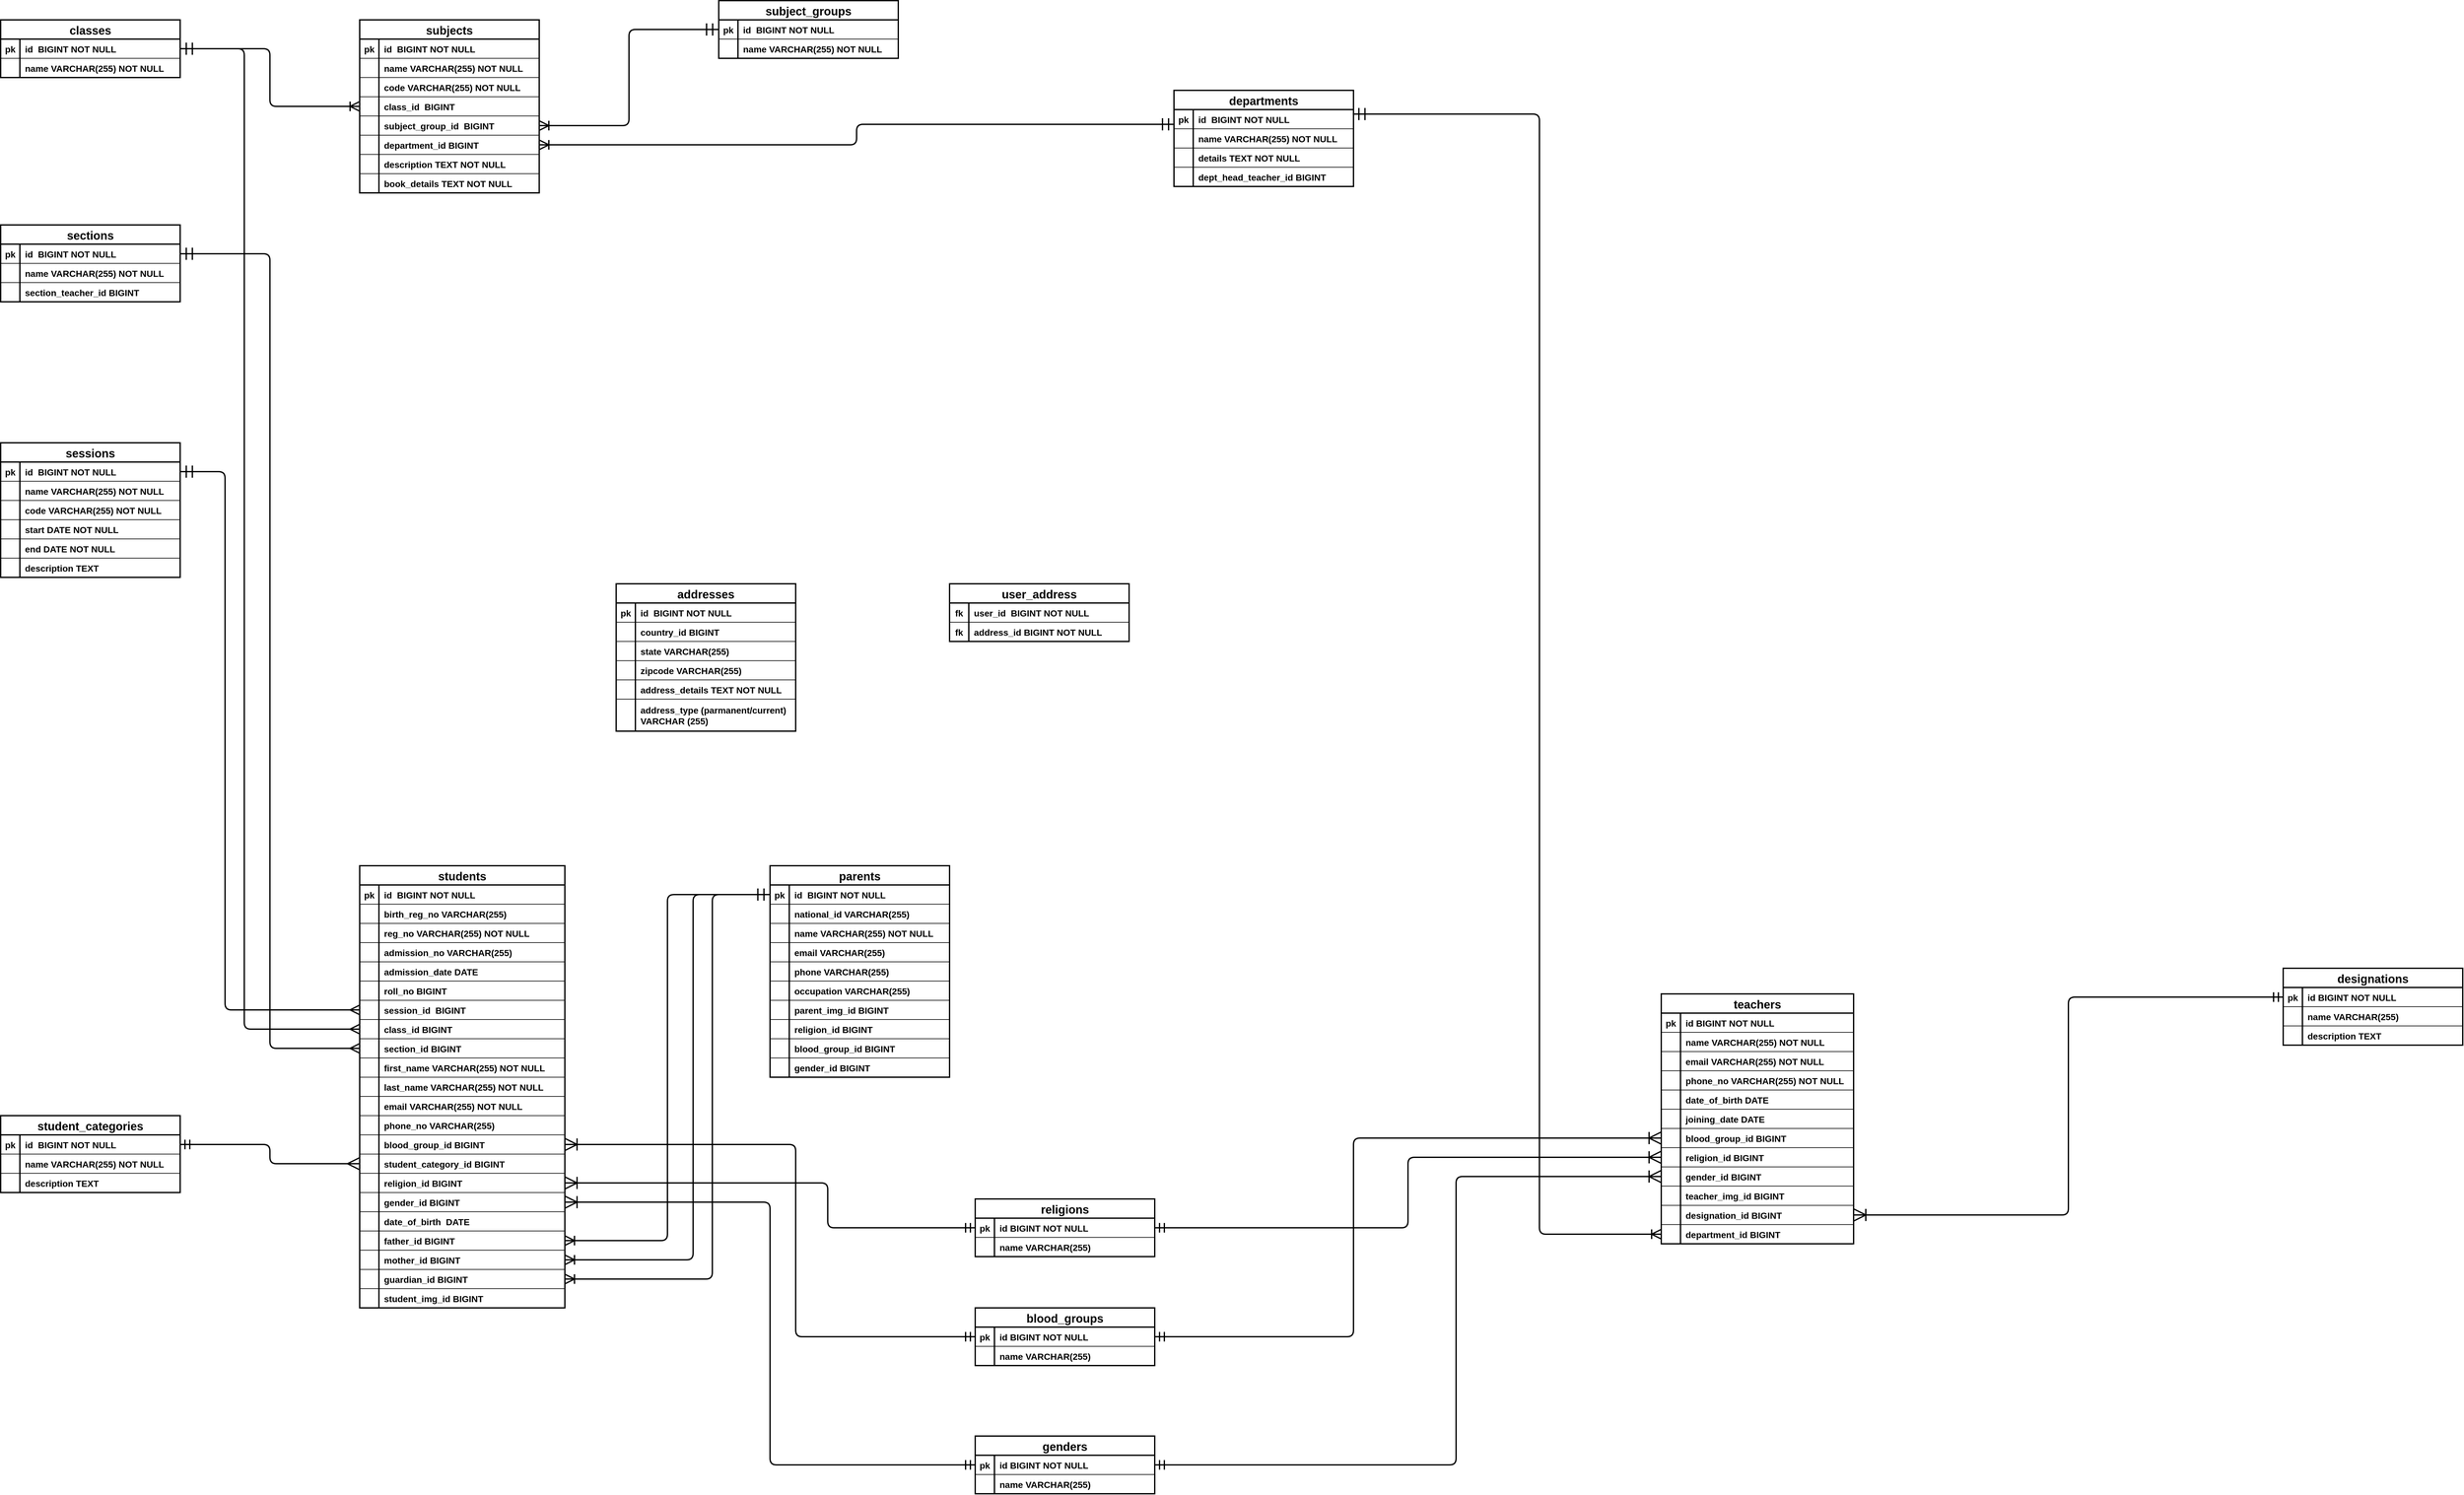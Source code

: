 <mxfile>
    <diagram name="Page-1" id="peGa-_d41YGlprjIMHgI">
        <mxGraphModel dx="2194" dy="1004" grid="1" gridSize="10" guides="1" tooltips="1" connect="1" arrows="1" fold="1" page="1" pageScale="1" pageWidth="5000" pageHeight="5000" background="#ffffff" math="0" shadow="0">
            <root>
                <mxCell id="0"/>
                <mxCell id="1" parent="0"/>
                <mxCell id="128" value="sessions" style="shape=table;startSize=30;container=1;collapsible=1;childLayout=tableLayout;fixedRows=1;rowLines=0;fontStyle=1;align=center;resizeLast=1;labelBackgroundColor=default;labelBorderColor=none;strokeColor=#000000;strokeWidth=2;fontColor=default;fillColor=default;fontSize=18;" parent="1" vertex="1">
                    <mxGeometry x="160" y="860" width="280" height="210" as="geometry">
                        <mxRectangle x="140" y="610" width="140" height="30" as="alternateBounds"/>
                    </mxGeometry>
                </mxCell>
                <mxCell id="129" value="" style="shape=tableRow;horizontal=0;startSize=0;swimlaneHead=0;swimlaneBody=0;fillColor=none;collapsible=0;dropTarget=0;points=[[0,0.5],[1,0.5]];portConstraint=eastwest;top=0;left=0;right=0;bottom=1;labelBackgroundColor=default;labelBorderColor=none;strokeColor=#000000;strokeWidth=1;fontColor=default;fontStyle=1;fontSize=14;" parent="128" vertex="1">
                    <mxGeometry y="30" width="280" height="30" as="geometry"/>
                </mxCell>
                <mxCell id="130" value="pk" style="shape=partialRectangle;connectable=0;fillColor=none;top=0;left=0;bottom=0;right=0;fontStyle=1;overflow=hidden;labelBackgroundColor=none;labelBorderColor=none;strokeColor=default;strokeWidth=1;fontColor=#000000;fontSize=14;" parent="129" vertex="1">
                    <mxGeometry width="30" height="30" as="geometry">
                        <mxRectangle width="30" height="30" as="alternateBounds"/>
                    </mxGeometry>
                </mxCell>
                <mxCell id="131" value="id  BIGINT NOT NULL " style="shape=partialRectangle;connectable=0;fillColor=none;top=0;left=0;bottom=0;right=0;align=left;spacingLeft=6;fontStyle=1;overflow=hidden;labelBackgroundColor=none;labelBorderColor=none;strokeColor=default;strokeWidth=1;fontColor=#000000;fontSize=14;" parent="129" vertex="1">
                    <mxGeometry x="30" width="250" height="30" as="geometry">
                        <mxRectangle width="250" height="30" as="alternateBounds"/>
                    </mxGeometry>
                </mxCell>
                <mxCell id="169" value="" style="shape=tableRow;horizontal=0;startSize=0;swimlaneHead=0;swimlaneBody=0;fillColor=none;collapsible=0;dropTarget=0;points=[[0,0.5],[1,0.5]];portConstraint=eastwest;top=0;left=0;right=0;bottom=1;labelBackgroundColor=default;labelBorderColor=none;strokeColor=#000000;strokeWidth=1;fontColor=default;fontStyle=1;fontSize=14;" parent="128" vertex="1">
                    <mxGeometry y="60" width="280" height="30" as="geometry"/>
                </mxCell>
                <mxCell id="170" value="" style="shape=partialRectangle;connectable=0;fillColor=none;top=0;left=0;bottom=0;right=0;fontStyle=1;overflow=hidden;labelBackgroundColor=none;labelBorderColor=none;strokeColor=default;strokeWidth=1;fontColor=#000000;fontSize=14;" parent="169" vertex="1">
                    <mxGeometry width="30" height="30" as="geometry">
                        <mxRectangle width="30" height="30" as="alternateBounds"/>
                    </mxGeometry>
                </mxCell>
                <mxCell id="171" value="name VARCHAR(255) NOT NULL" style="shape=partialRectangle;connectable=0;fillColor=none;top=0;left=0;bottom=0;right=0;align=left;spacingLeft=6;fontStyle=1;overflow=hidden;labelBackgroundColor=none;labelBorderColor=none;strokeColor=default;strokeWidth=1;fontColor=#000000;fontSize=14;" parent="169" vertex="1">
                    <mxGeometry x="30" width="250" height="30" as="geometry">
                        <mxRectangle width="250" height="30" as="alternateBounds"/>
                    </mxGeometry>
                </mxCell>
                <mxCell id="172" value="" style="shape=tableRow;horizontal=0;startSize=0;swimlaneHead=0;swimlaneBody=0;fillColor=none;collapsible=0;dropTarget=0;points=[[0,0.5],[1,0.5]];portConstraint=eastwest;top=0;left=0;right=0;bottom=1;labelBackgroundColor=default;labelBorderColor=none;strokeColor=#000000;strokeWidth=1;fontColor=default;fontStyle=1;fontSize=14;" parent="128" vertex="1">
                    <mxGeometry y="90" width="280" height="30" as="geometry"/>
                </mxCell>
                <mxCell id="173" value="" style="shape=partialRectangle;connectable=0;fillColor=none;top=0;left=0;bottom=0;right=0;fontStyle=1;overflow=hidden;labelBackgroundColor=none;labelBorderColor=none;strokeColor=default;strokeWidth=1;fontColor=#000000;fontSize=14;" parent="172" vertex="1">
                    <mxGeometry width="30" height="30" as="geometry">
                        <mxRectangle width="30" height="30" as="alternateBounds"/>
                    </mxGeometry>
                </mxCell>
                <mxCell id="174" value="code VARCHAR(255) NOT NULL" style="shape=partialRectangle;connectable=0;fillColor=none;top=0;left=0;bottom=0;right=0;align=left;spacingLeft=6;fontStyle=1;overflow=hidden;labelBackgroundColor=none;labelBorderColor=none;strokeColor=default;strokeWidth=1;fontColor=#000000;fontSize=14;" parent="172" vertex="1">
                    <mxGeometry x="30" width="250" height="30" as="geometry">
                        <mxRectangle width="250" height="30" as="alternateBounds"/>
                    </mxGeometry>
                </mxCell>
                <mxCell id="175" value="" style="shape=tableRow;horizontal=0;startSize=0;swimlaneHead=0;swimlaneBody=0;fillColor=none;collapsible=0;dropTarget=0;points=[[0,0.5],[1,0.5]];portConstraint=eastwest;top=0;left=0;right=0;bottom=1;labelBackgroundColor=default;labelBorderColor=none;strokeColor=#000000;strokeWidth=1;fontColor=default;fontStyle=1;fontSize=14;" parent="128" vertex="1">
                    <mxGeometry y="120" width="280" height="30" as="geometry"/>
                </mxCell>
                <mxCell id="176" value="" style="shape=partialRectangle;connectable=0;fillColor=none;top=0;left=0;bottom=0;right=0;fontStyle=1;overflow=hidden;labelBackgroundColor=none;labelBorderColor=none;strokeColor=default;strokeWidth=1;fontColor=#000000;fontSize=14;" parent="175" vertex="1">
                    <mxGeometry width="30" height="30" as="geometry">
                        <mxRectangle width="30" height="30" as="alternateBounds"/>
                    </mxGeometry>
                </mxCell>
                <mxCell id="177" value="start DATE NOT NULL " style="shape=partialRectangle;connectable=0;fillColor=none;top=0;left=0;bottom=0;right=0;align=left;spacingLeft=6;fontStyle=1;overflow=hidden;labelBackgroundColor=none;labelBorderColor=none;strokeColor=default;strokeWidth=1;fontColor=#000000;fontSize=14;" parent="175" vertex="1">
                    <mxGeometry x="30" width="250" height="30" as="geometry">
                        <mxRectangle width="250" height="30" as="alternateBounds"/>
                    </mxGeometry>
                </mxCell>
                <mxCell id="197" value="" style="shape=tableRow;horizontal=0;startSize=0;swimlaneHead=0;swimlaneBody=0;fillColor=none;collapsible=0;dropTarget=0;points=[[0,0.5],[1,0.5]];portConstraint=eastwest;top=0;left=0;right=0;bottom=1;labelBackgroundColor=default;labelBorderColor=none;strokeColor=#000000;strokeWidth=1;fontColor=default;fontStyle=1;fontSize=14;" parent="128" vertex="1">
                    <mxGeometry y="150" width="280" height="30" as="geometry"/>
                </mxCell>
                <mxCell id="198" value="" style="shape=partialRectangle;connectable=0;fillColor=none;top=0;left=0;bottom=0;right=0;fontStyle=1;overflow=hidden;labelBackgroundColor=none;labelBorderColor=none;strokeColor=default;strokeWidth=1;fontColor=#000000;fontSize=14;" parent="197" vertex="1">
                    <mxGeometry width="30" height="30" as="geometry">
                        <mxRectangle width="30" height="30" as="alternateBounds"/>
                    </mxGeometry>
                </mxCell>
                <mxCell id="199" value="end DATE NOT NULL " style="shape=partialRectangle;connectable=0;fillColor=none;top=0;left=0;bottom=0;right=0;align=left;spacingLeft=6;fontStyle=1;overflow=hidden;labelBackgroundColor=none;labelBorderColor=none;strokeColor=default;strokeWidth=1;fontColor=#000000;fontSize=14;" parent="197" vertex="1">
                    <mxGeometry x="30" width="250" height="30" as="geometry">
                        <mxRectangle width="250" height="30" as="alternateBounds"/>
                    </mxGeometry>
                </mxCell>
                <mxCell id="178" value="" style="shape=tableRow;horizontal=0;startSize=0;swimlaneHead=0;swimlaneBody=0;fillColor=none;collapsible=0;dropTarget=0;points=[[0,0.5],[1,0.5]];portConstraint=eastwest;top=0;left=0;right=0;bottom=1;labelBackgroundColor=default;labelBorderColor=none;strokeColor=#000000;strokeWidth=1;fontColor=default;fontStyle=1;fontSize=14;" parent="128" vertex="1">
                    <mxGeometry y="180" width="280" height="30" as="geometry"/>
                </mxCell>
                <mxCell id="179" value="" style="shape=partialRectangle;connectable=0;fillColor=none;top=0;left=0;bottom=0;right=0;fontStyle=1;overflow=hidden;labelBackgroundColor=none;labelBorderColor=none;strokeColor=default;strokeWidth=1;fontColor=#000000;fontSize=14;" parent="178" vertex="1">
                    <mxGeometry width="30" height="30" as="geometry">
                        <mxRectangle width="30" height="30" as="alternateBounds"/>
                    </mxGeometry>
                </mxCell>
                <mxCell id="180" value="description TEXT" style="shape=partialRectangle;connectable=0;fillColor=none;top=0;left=0;bottom=0;right=0;align=left;spacingLeft=6;fontStyle=1;overflow=hidden;labelBackgroundColor=none;labelBorderColor=none;strokeColor=default;strokeWidth=1;fontColor=#000000;fontSize=14;" parent="178" vertex="1">
                    <mxGeometry x="30" width="250" height="30" as="geometry">
                        <mxRectangle width="250" height="30" as="alternateBounds"/>
                    </mxGeometry>
                </mxCell>
                <mxCell id="333" value="classes" style="shape=table;startSize=30;container=1;collapsible=1;childLayout=tableLayout;fixedRows=1;rowLines=0;fontStyle=1;align=center;resizeLast=1;labelBackgroundColor=default;labelBorderColor=none;strokeColor=#000000;strokeWidth=2;fontColor=default;fillColor=default;fontSize=18;" parent="1" vertex="1">
                    <mxGeometry x="160" y="200" width="280" height="90" as="geometry">
                        <mxRectangle x="140" y="610" width="140" height="30" as="alternateBounds"/>
                    </mxGeometry>
                </mxCell>
                <mxCell id="334" value="" style="shape=tableRow;horizontal=0;startSize=0;swimlaneHead=0;swimlaneBody=0;fillColor=none;collapsible=0;dropTarget=0;points=[[0,0.5],[1,0.5]];portConstraint=eastwest;top=0;left=0;right=0;bottom=1;labelBackgroundColor=default;labelBorderColor=none;strokeColor=#000000;strokeWidth=1;fontColor=default;fontStyle=1;fontSize=14;" parent="333" vertex="1">
                    <mxGeometry y="30" width="280" height="30" as="geometry"/>
                </mxCell>
                <mxCell id="335" value="pk" style="shape=partialRectangle;connectable=0;fillColor=none;top=0;left=0;bottom=0;right=0;fontStyle=1;overflow=hidden;labelBackgroundColor=none;labelBorderColor=none;strokeColor=default;strokeWidth=1;fontColor=#000000;fontSize=14;" parent="334" vertex="1">
                    <mxGeometry width="30" height="30" as="geometry">
                        <mxRectangle width="30" height="30" as="alternateBounds"/>
                    </mxGeometry>
                </mxCell>
                <mxCell id="336" value="id  BIGINT NOT NULL " style="shape=partialRectangle;connectable=0;fillColor=none;top=0;left=0;bottom=0;right=0;align=left;spacingLeft=6;fontStyle=1;overflow=hidden;labelBackgroundColor=none;labelBorderColor=none;strokeColor=default;strokeWidth=1;fontColor=#000000;fontSize=14;" parent="334" vertex="1">
                    <mxGeometry x="30" width="250" height="30" as="geometry">
                        <mxRectangle width="250" height="30" as="alternateBounds"/>
                    </mxGeometry>
                </mxCell>
                <mxCell id="337" value="" style="shape=tableRow;horizontal=0;startSize=0;swimlaneHead=0;swimlaneBody=0;fillColor=none;collapsible=0;dropTarget=0;points=[[0,0.5],[1,0.5]];portConstraint=eastwest;top=0;left=0;right=0;bottom=1;labelBackgroundColor=default;labelBorderColor=none;strokeColor=#000000;strokeWidth=1;fontColor=default;fontStyle=1;fontSize=14;" parent="333" vertex="1">
                    <mxGeometry y="60" width="280" height="30" as="geometry"/>
                </mxCell>
                <mxCell id="338" value="" style="shape=partialRectangle;connectable=0;fillColor=none;top=0;left=0;bottom=0;right=0;fontStyle=1;overflow=hidden;labelBackgroundColor=none;labelBorderColor=none;strokeColor=default;strokeWidth=1;fontColor=#000000;fontSize=14;" parent="337" vertex="1">
                    <mxGeometry width="30" height="30" as="geometry">
                        <mxRectangle width="30" height="30" as="alternateBounds"/>
                    </mxGeometry>
                </mxCell>
                <mxCell id="339" value="name VARCHAR(255) NOT NULL" style="shape=partialRectangle;connectable=0;fillColor=none;top=0;left=0;bottom=0;right=0;align=left;spacingLeft=6;fontStyle=1;overflow=hidden;labelBackgroundColor=none;labelBorderColor=none;strokeColor=default;strokeWidth=1;fontColor=#000000;fontSize=14;" parent="337" vertex="1">
                    <mxGeometry x="30" width="250" height="30" as="geometry">
                        <mxRectangle width="250" height="30" as="alternateBounds"/>
                    </mxGeometry>
                </mxCell>
                <mxCell id="352" value="sections" style="shape=table;startSize=30;container=1;collapsible=1;childLayout=tableLayout;fixedRows=1;rowLines=0;fontStyle=1;align=center;resizeLast=1;labelBackgroundColor=default;labelBorderColor=none;strokeColor=#000000;strokeWidth=2;fontColor=default;fillColor=default;fontSize=18;" parent="1" vertex="1">
                    <mxGeometry x="160" y="520" width="280" height="120" as="geometry">
                        <mxRectangle x="140" y="610" width="140" height="30" as="alternateBounds"/>
                    </mxGeometry>
                </mxCell>
                <mxCell id="353" value="" style="shape=tableRow;horizontal=0;startSize=0;swimlaneHead=0;swimlaneBody=0;fillColor=none;collapsible=0;dropTarget=0;points=[[0,0.5],[1,0.5]];portConstraint=eastwest;top=0;left=0;right=0;bottom=1;labelBackgroundColor=default;labelBorderColor=none;strokeColor=#000000;strokeWidth=1;fontColor=default;fontStyle=1;fontSize=14;" parent="352" vertex="1">
                    <mxGeometry y="30" width="280" height="30" as="geometry"/>
                </mxCell>
                <mxCell id="354" value="pk" style="shape=partialRectangle;connectable=0;fillColor=none;top=0;left=0;bottom=0;right=0;fontStyle=1;overflow=hidden;labelBackgroundColor=none;labelBorderColor=none;strokeColor=default;strokeWidth=1;fontColor=#000000;fontSize=14;" parent="353" vertex="1">
                    <mxGeometry width="30" height="30" as="geometry">
                        <mxRectangle width="30" height="30" as="alternateBounds"/>
                    </mxGeometry>
                </mxCell>
                <mxCell id="355" value="id  BIGINT NOT NULL " style="shape=partialRectangle;connectable=0;fillColor=none;top=0;left=0;bottom=0;right=0;align=left;spacingLeft=6;fontStyle=1;overflow=hidden;labelBackgroundColor=none;labelBorderColor=none;strokeColor=default;strokeWidth=1;fontColor=#000000;fontSize=14;" parent="353" vertex="1">
                    <mxGeometry x="30" width="250" height="30" as="geometry">
                        <mxRectangle width="250" height="30" as="alternateBounds"/>
                    </mxGeometry>
                </mxCell>
                <mxCell id="356" value="" style="shape=tableRow;horizontal=0;startSize=0;swimlaneHead=0;swimlaneBody=0;fillColor=none;collapsible=0;dropTarget=0;points=[[0,0.5],[1,0.5]];portConstraint=eastwest;top=0;left=0;right=0;bottom=1;labelBackgroundColor=default;labelBorderColor=none;strokeColor=#000000;strokeWidth=1;fontColor=default;fontStyle=1;fontSize=14;" parent="352" vertex="1">
                    <mxGeometry y="60" width="280" height="30" as="geometry"/>
                </mxCell>
                <mxCell id="357" value="" style="shape=partialRectangle;connectable=0;fillColor=none;top=0;left=0;bottom=0;right=0;fontStyle=1;overflow=hidden;labelBackgroundColor=none;labelBorderColor=none;strokeColor=default;strokeWidth=1;fontColor=#000000;fontSize=14;" parent="356" vertex="1">
                    <mxGeometry width="30" height="30" as="geometry">
                        <mxRectangle width="30" height="30" as="alternateBounds"/>
                    </mxGeometry>
                </mxCell>
                <mxCell id="358" value="name VARCHAR(255) NOT NULL" style="shape=partialRectangle;connectable=0;fillColor=none;top=0;left=0;bottom=0;right=0;align=left;spacingLeft=6;fontStyle=1;overflow=hidden;labelBackgroundColor=none;labelBorderColor=none;strokeColor=default;strokeWidth=1;fontColor=#000000;fontSize=14;" parent="356" vertex="1">
                    <mxGeometry x="30" width="250" height="30" as="geometry">
                        <mxRectangle width="250" height="30" as="alternateBounds"/>
                    </mxGeometry>
                </mxCell>
                <mxCell id="408" value="" style="shape=tableRow;horizontal=0;startSize=0;swimlaneHead=0;swimlaneBody=0;fillColor=none;collapsible=0;dropTarget=0;points=[[0,0.5],[1,0.5]];portConstraint=eastwest;top=0;left=0;right=0;bottom=1;labelBackgroundColor=default;labelBorderColor=none;strokeColor=#000000;strokeWidth=1;fontColor=default;fontStyle=1;fontSize=14;" vertex="1" parent="352">
                    <mxGeometry y="90" width="280" height="30" as="geometry"/>
                </mxCell>
                <mxCell id="409" value="" style="shape=partialRectangle;connectable=0;fillColor=none;top=0;left=0;bottom=0;right=0;fontStyle=1;overflow=hidden;labelBackgroundColor=none;labelBorderColor=none;strokeColor=default;strokeWidth=1;fontColor=#000000;fontSize=14;" vertex="1" parent="408">
                    <mxGeometry width="30" height="30" as="geometry">
                        <mxRectangle width="30" height="30" as="alternateBounds"/>
                    </mxGeometry>
                </mxCell>
                <mxCell id="410" value="section_teacher_id BIGINT" style="shape=partialRectangle;connectable=0;fillColor=none;top=0;left=0;bottom=0;right=0;align=left;spacingLeft=6;fontStyle=1;overflow=hidden;labelBackgroundColor=none;labelBorderColor=none;strokeColor=default;strokeWidth=1;fontColor=#000000;fontSize=14;" vertex="1" parent="408">
                    <mxGeometry x="30" width="250" height="30" as="geometry">
                        <mxRectangle width="250" height="30" as="alternateBounds"/>
                    </mxGeometry>
                </mxCell>
                <mxCell id="630" style="edgeStyle=orthogonalEdgeStyle;rounded=1;html=1;exitX=0;exitY=0.5;exitDx=0;exitDy=0;entryX=1;entryY=0.5;entryDx=0;entryDy=0;strokeColor=#000000;strokeWidth=2;startArrow=ERoneToMany;startFill=0;endArrow=ERmandOne;endFill=0;startSize=12;endSize=16;sourcePerimeterSpacing=12;targetPerimeterSpacing=6;" edge="1" parent="1" source="369" target="334">
                    <mxGeometry relative="1" as="geometry"/>
                </mxCell>
                <mxCell id="359" value="subjects" style="shape=table;startSize=30;container=1;collapsible=1;childLayout=tableLayout;fixedRows=1;rowLines=0;fontStyle=1;align=center;resizeLast=1;labelBackgroundColor=default;labelBorderColor=none;strokeColor=#000000;strokeWidth=2;fontColor=default;fillColor=default;fontSize=18;" vertex="1" parent="1">
                    <mxGeometry x="720" y="200" width="280" height="270" as="geometry">
                        <mxRectangle x="600" y="190" width="140" height="30" as="alternateBounds"/>
                    </mxGeometry>
                </mxCell>
                <mxCell id="360" value="" style="shape=tableRow;horizontal=0;startSize=0;swimlaneHead=0;swimlaneBody=0;fillColor=none;collapsible=0;dropTarget=0;points=[[0,0.5],[1,0.5]];portConstraint=eastwest;top=0;left=0;right=0;bottom=1;labelBackgroundColor=default;labelBorderColor=none;strokeColor=#000000;strokeWidth=1;fontColor=default;fontStyle=1;fontSize=14;" vertex="1" parent="359">
                    <mxGeometry y="30" width="280" height="30" as="geometry"/>
                </mxCell>
                <mxCell id="361" value="pk" style="shape=partialRectangle;connectable=0;fillColor=none;top=0;left=0;bottom=0;right=0;fontStyle=1;overflow=hidden;labelBackgroundColor=none;labelBorderColor=none;strokeColor=default;strokeWidth=1;fontColor=#000000;fontSize=14;" vertex="1" parent="360">
                    <mxGeometry width="30" height="30" as="geometry">
                        <mxRectangle width="30" height="30" as="alternateBounds"/>
                    </mxGeometry>
                </mxCell>
                <mxCell id="362" value="id  BIGINT NOT NULL " style="shape=partialRectangle;connectable=0;fillColor=none;top=0;left=0;bottom=0;right=0;align=left;spacingLeft=6;fontStyle=1;overflow=hidden;labelBackgroundColor=none;labelBorderColor=none;strokeColor=default;strokeWidth=1;fontColor=#000000;fontSize=14;" vertex="1" parent="360">
                    <mxGeometry x="30" width="250" height="30" as="geometry">
                        <mxRectangle width="250" height="30" as="alternateBounds"/>
                    </mxGeometry>
                </mxCell>
                <mxCell id="363" value="" style="shape=tableRow;horizontal=0;startSize=0;swimlaneHead=0;swimlaneBody=0;fillColor=none;collapsible=0;dropTarget=0;points=[[0,0.5],[1,0.5]];portConstraint=eastwest;top=0;left=0;right=0;bottom=1;labelBackgroundColor=default;labelBorderColor=none;strokeColor=#000000;strokeWidth=1;fontColor=default;fontStyle=1;fontSize=14;" vertex="1" parent="359">
                    <mxGeometry y="60" width="280" height="30" as="geometry"/>
                </mxCell>
                <mxCell id="364" value="" style="shape=partialRectangle;connectable=0;fillColor=none;top=0;left=0;bottom=0;right=0;fontStyle=1;overflow=hidden;labelBackgroundColor=none;labelBorderColor=none;strokeColor=default;strokeWidth=1;fontColor=#000000;fontSize=14;" vertex="1" parent="363">
                    <mxGeometry width="30" height="30" as="geometry">
                        <mxRectangle width="30" height="30" as="alternateBounds"/>
                    </mxGeometry>
                </mxCell>
                <mxCell id="365" value="name VARCHAR(255) NOT NULL" style="shape=partialRectangle;connectable=0;fillColor=none;top=0;left=0;bottom=0;right=0;align=left;spacingLeft=6;fontStyle=1;overflow=hidden;labelBackgroundColor=none;labelBorderColor=none;strokeColor=default;strokeWidth=1;fontColor=#000000;fontSize=14;" vertex="1" parent="363">
                    <mxGeometry x="30" width="250" height="30" as="geometry">
                        <mxRectangle width="250" height="30" as="alternateBounds"/>
                    </mxGeometry>
                </mxCell>
                <mxCell id="366" value="" style="shape=tableRow;horizontal=0;startSize=0;swimlaneHead=0;swimlaneBody=0;fillColor=none;collapsible=0;dropTarget=0;points=[[0,0.5],[1,0.5]];portConstraint=eastwest;top=0;left=0;right=0;bottom=1;labelBackgroundColor=default;labelBorderColor=none;strokeColor=#000000;strokeWidth=1;fontColor=default;fontStyle=1;fontSize=14;" vertex="1" parent="359">
                    <mxGeometry y="90" width="280" height="30" as="geometry"/>
                </mxCell>
                <mxCell id="367" value="" style="shape=partialRectangle;connectable=0;fillColor=none;top=0;left=0;bottom=0;right=0;fontStyle=1;overflow=hidden;labelBackgroundColor=none;labelBorderColor=none;strokeColor=default;strokeWidth=1;fontColor=#000000;fontSize=14;" vertex="1" parent="366">
                    <mxGeometry width="30" height="30" as="geometry">
                        <mxRectangle width="30" height="30" as="alternateBounds"/>
                    </mxGeometry>
                </mxCell>
                <mxCell id="368" value="code VARCHAR(255) NOT NULL" style="shape=partialRectangle;connectable=0;fillColor=none;top=0;left=0;bottom=0;right=0;align=left;spacingLeft=6;fontStyle=1;overflow=hidden;labelBackgroundColor=none;labelBorderColor=none;strokeColor=default;strokeWidth=1;fontColor=#000000;fontSize=14;" vertex="1" parent="366">
                    <mxGeometry x="30" width="250" height="30" as="geometry">
                        <mxRectangle width="250" height="30" as="alternateBounds"/>
                    </mxGeometry>
                </mxCell>
                <mxCell id="369" value="" style="shape=tableRow;horizontal=0;startSize=0;swimlaneHead=0;swimlaneBody=0;fillColor=none;collapsible=0;dropTarget=0;points=[[0,0.5],[1,0.5]];portConstraint=eastwest;top=0;left=0;right=0;bottom=1;labelBackgroundColor=default;labelBorderColor=none;strokeColor=#000000;strokeWidth=1;fontColor=default;fontStyle=1;fontSize=14;" vertex="1" parent="359">
                    <mxGeometry y="120" width="280" height="30" as="geometry"/>
                </mxCell>
                <mxCell id="370" value="" style="shape=partialRectangle;connectable=0;fillColor=none;top=0;left=0;bottom=0;right=0;fontStyle=1;overflow=hidden;labelBackgroundColor=none;labelBorderColor=none;strokeColor=default;strokeWidth=1;fontColor=#000000;fontSize=14;" vertex="1" parent="369">
                    <mxGeometry width="30" height="30" as="geometry">
                        <mxRectangle width="30" height="30" as="alternateBounds"/>
                    </mxGeometry>
                </mxCell>
                <mxCell id="371" value="class_id  BIGINT" style="shape=partialRectangle;connectable=0;fillColor=none;top=0;left=0;bottom=0;right=0;align=left;spacingLeft=6;fontStyle=1;overflow=hidden;labelBackgroundColor=none;labelBorderColor=none;strokeColor=default;strokeWidth=1;fontColor=#000000;fontSize=14;" vertex="1" parent="369">
                    <mxGeometry x="30" width="250" height="30" as="geometry">
                        <mxRectangle width="250" height="30" as="alternateBounds"/>
                    </mxGeometry>
                </mxCell>
                <mxCell id="727" value="" style="shape=tableRow;horizontal=0;startSize=0;swimlaneHead=0;swimlaneBody=0;fillColor=none;collapsible=0;dropTarget=0;points=[[0,0.5],[1,0.5]];portConstraint=eastwest;top=0;left=0;right=0;bottom=1;labelBackgroundColor=default;labelBorderColor=none;strokeColor=#000000;strokeWidth=1;fontColor=default;fontStyle=1;fontSize=14;" vertex="1" parent="359">
                    <mxGeometry y="150" width="280" height="30" as="geometry"/>
                </mxCell>
                <mxCell id="728" value="" style="shape=partialRectangle;connectable=0;fillColor=none;top=0;left=0;bottom=0;right=0;fontStyle=1;overflow=hidden;labelBackgroundColor=none;labelBorderColor=none;strokeColor=default;strokeWidth=1;fontColor=#000000;fontSize=14;" vertex="1" parent="727">
                    <mxGeometry width="30" height="30" as="geometry">
                        <mxRectangle width="30" height="30" as="alternateBounds"/>
                    </mxGeometry>
                </mxCell>
                <mxCell id="729" value="subject_group_id  BIGINT" style="shape=partialRectangle;connectable=0;fillColor=none;top=0;left=0;bottom=0;right=0;align=left;spacingLeft=6;fontStyle=1;overflow=hidden;labelBackgroundColor=none;labelBorderColor=none;strokeColor=default;strokeWidth=1;fontColor=#000000;fontSize=14;" vertex="1" parent="727">
                    <mxGeometry x="30" width="250" height="30" as="geometry">
                        <mxRectangle width="250" height="30" as="alternateBounds"/>
                    </mxGeometry>
                </mxCell>
                <mxCell id="741" value="" style="shape=tableRow;horizontal=0;startSize=0;swimlaneHead=0;swimlaneBody=0;fillColor=none;collapsible=0;dropTarget=0;points=[[0,0.5],[1,0.5]];portConstraint=eastwest;top=0;left=0;right=0;bottom=1;labelBackgroundColor=default;labelBorderColor=none;strokeColor=#000000;strokeWidth=1;fontColor=default;fontStyle=1;fontSize=14;" vertex="1" parent="359">
                    <mxGeometry y="180" width="280" height="30" as="geometry"/>
                </mxCell>
                <mxCell id="742" value="" style="shape=partialRectangle;connectable=0;fillColor=none;top=0;left=0;bottom=0;right=0;fontStyle=1;overflow=hidden;labelBackgroundColor=none;labelBorderColor=none;strokeColor=default;strokeWidth=1;fontColor=#000000;fontSize=14;" vertex="1" parent="741">
                    <mxGeometry width="30" height="30" as="geometry">
                        <mxRectangle width="30" height="30" as="alternateBounds"/>
                    </mxGeometry>
                </mxCell>
                <mxCell id="743" value="department_id BIGINT" style="shape=partialRectangle;connectable=0;fillColor=none;top=0;left=0;bottom=0;right=0;align=left;spacingLeft=6;fontStyle=1;overflow=hidden;labelBackgroundColor=none;labelBorderColor=none;strokeColor=default;strokeWidth=1;fontColor=#000000;fontSize=14;" vertex="1" parent="741">
                    <mxGeometry x="30" width="250" height="30" as="geometry">
                        <mxRectangle width="250" height="30" as="alternateBounds"/>
                    </mxGeometry>
                </mxCell>
                <mxCell id="375" value="" style="shape=tableRow;horizontal=0;startSize=0;swimlaneHead=0;swimlaneBody=0;fillColor=none;collapsible=0;dropTarget=0;points=[[0,0.5],[1,0.5]];portConstraint=eastwest;top=0;left=0;right=0;bottom=1;labelBackgroundColor=default;labelBorderColor=none;strokeColor=#000000;strokeWidth=1;fontColor=default;fontStyle=1;fontSize=14;" vertex="1" parent="359">
                    <mxGeometry y="210" width="280" height="30" as="geometry"/>
                </mxCell>
                <mxCell id="376" value="" style="shape=partialRectangle;connectable=0;fillColor=none;top=0;left=0;bottom=0;right=0;fontStyle=1;overflow=hidden;labelBackgroundColor=none;labelBorderColor=none;strokeColor=default;strokeWidth=1;fontColor=#000000;fontSize=14;" vertex="1" parent="375">
                    <mxGeometry width="30" height="30" as="geometry">
                        <mxRectangle width="30" height="30" as="alternateBounds"/>
                    </mxGeometry>
                </mxCell>
                <mxCell id="377" value="description TEXT NOT NULL" style="shape=partialRectangle;connectable=0;fillColor=none;top=0;left=0;bottom=0;right=0;align=left;spacingLeft=6;fontStyle=1;overflow=hidden;labelBackgroundColor=none;labelBorderColor=none;strokeColor=default;strokeWidth=1;fontColor=#000000;fontSize=14;" vertex="1" parent="375">
                    <mxGeometry x="30" width="250" height="30" as="geometry">
                        <mxRectangle width="250" height="30" as="alternateBounds"/>
                    </mxGeometry>
                </mxCell>
                <mxCell id="738" value="" style="shape=tableRow;horizontal=0;startSize=0;swimlaneHead=0;swimlaneBody=0;fillColor=none;collapsible=0;dropTarget=0;points=[[0,0.5],[1,0.5]];portConstraint=eastwest;top=0;left=0;right=0;bottom=1;labelBackgroundColor=default;labelBorderColor=none;strokeColor=#000000;strokeWidth=1;fontColor=default;fontStyle=1;fontSize=14;" vertex="1" parent="359">
                    <mxGeometry y="240" width="280" height="30" as="geometry"/>
                </mxCell>
                <mxCell id="739" value="" style="shape=partialRectangle;connectable=0;fillColor=none;top=0;left=0;bottom=0;right=0;fontStyle=1;overflow=hidden;labelBackgroundColor=none;labelBorderColor=none;strokeColor=default;strokeWidth=1;fontColor=#000000;fontSize=14;" vertex="1" parent="738">
                    <mxGeometry width="30" height="30" as="geometry">
                        <mxRectangle width="30" height="30" as="alternateBounds"/>
                    </mxGeometry>
                </mxCell>
                <mxCell id="740" value="book_details TEXT NOT NULL" style="shape=partialRectangle;connectable=0;fillColor=none;top=0;left=0;bottom=0;right=0;align=left;spacingLeft=6;fontStyle=1;overflow=hidden;labelBackgroundColor=none;labelBorderColor=none;strokeColor=default;strokeWidth=1;fontColor=#000000;fontSize=14;" vertex="1" parent="738">
                    <mxGeometry x="30" width="250" height="30" as="geometry">
                        <mxRectangle width="250" height="30" as="alternateBounds"/>
                    </mxGeometry>
                </mxCell>
                <mxCell id="378" value="students" style="shape=table;startSize=30;container=1;collapsible=1;childLayout=tableLayout;fixedRows=1;rowLines=0;fontStyle=1;align=center;resizeLast=1;labelBackgroundColor=default;labelBorderColor=none;strokeColor=#000000;strokeWidth=2;fontColor=default;fillColor=default;fontSize=18;" vertex="1" parent="1">
                    <mxGeometry x="720" y="1520" width="320" height="690" as="geometry">
                        <mxRectangle x="600" y="190" width="140" height="30" as="alternateBounds"/>
                    </mxGeometry>
                </mxCell>
                <mxCell id="379" value="" style="shape=tableRow;horizontal=0;startSize=0;swimlaneHead=0;swimlaneBody=0;fillColor=none;collapsible=0;dropTarget=0;points=[[0,0.5],[1,0.5]];portConstraint=eastwest;top=0;left=0;right=0;bottom=1;labelBackgroundColor=default;labelBorderColor=none;strokeColor=#000000;strokeWidth=1;fontColor=default;fontStyle=1;fontSize=14;" vertex="1" parent="378">
                    <mxGeometry y="30" width="320" height="30" as="geometry"/>
                </mxCell>
                <mxCell id="380" value="pk" style="shape=partialRectangle;connectable=0;fillColor=none;top=0;left=0;bottom=0;right=0;fontStyle=1;overflow=hidden;labelBackgroundColor=none;labelBorderColor=none;strokeColor=default;strokeWidth=1;fontColor=#000000;fontSize=14;" vertex="1" parent="379">
                    <mxGeometry width="30" height="30" as="geometry">
                        <mxRectangle width="30" height="30" as="alternateBounds"/>
                    </mxGeometry>
                </mxCell>
                <mxCell id="381" value="id  BIGINT NOT NULL " style="shape=partialRectangle;connectable=0;fillColor=none;top=0;left=0;bottom=0;right=0;align=left;spacingLeft=6;fontStyle=1;overflow=hidden;labelBackgroundColor=none;labelBorderColor=none;strokeColor=default;strokeWidth=1;fontColor=#000000;fontSize=14;" vertex="1" parent="379">
                    <mxGeometry x="30" width="290" height="30" as="geometry">
                        <mxRectangle width="290" height="30" as="alternateBounds"/>
                    </mxGeometry>
                </mxCell>
                <mxCell id="464" value="" style="shape=tableRow;horizontal=0;startSize=0;swimlaneHead=0;swimlaneBody=0;fillColor=none;collapsible=0;dropTarget=0;points=[[0,0.5],[1,0.5]];portConstraint=eastwest;top=0;left=0;right=0;bottom=1;labelBackgroundColor=default;labelBorderColor=none;strokeColor=#000000;strokeWidth=1;fontColor=default;fontStyle=1;fontSize=14;" vertex="1" parent="378">
                    <mxGeometry y="60" width="320" height="30" as="geometry"/>
                </mxCell>
                <mxCell id="465" value="" style="shape=partialRectangle;connectable=0;fillColor=none;top=0;left=0;bottom=0;right=0;fontStyle=1;overflow=hidden;labelBackgroundColor=none;labelBorderColor=none;strokeColor=default;strokeWidth=1;fontColor=#000000;fontSize=14;" vertex="1" parent="464">
                    <mxGeometry width="30" height="30" as="geometry">
                        <mxRectangle width="30" height="30" as="alternateBounds"/>
                    </mxGeometry>
                </mxCell>
                <mxCell id="466" value="birth_reg_no VARCHAR(255) " style="shape=partialRectangle;connectable=0;fillColor=none;top=0;left=0;bottom=0;right=0;align=left;spacingLeft=6;fontStyle=1;overflow=hidden;labelBackgroundColor=none;labelBorderColor=none;strokeColor=default;strokeWidth=1;fontColor=#000000;fontSize=14;" vertex="1" parent="464">
                    <mxGeometry x="30" width="290" height="30" as="geometry">
                        <mxRectangle width="290" height="30" as="alternateBounds"/>
                    </mxGeometry>
                </mxCell>
                <mxCell id="385" value="" style="shape=tableRow;horizontal=0;startSize=0;swimlaneHead=0;swimlaneBody=0;fillColor=none;collapsible=0;dropTarget=0;points=[[0,0.5],[1,0.5]];portConstraint=eastwest;top=0;left=0;right=0;bottom=1;labelBackgroundColor=default;labelBorderColor=none;strokeColor=#000000;strokeWidth=1;fontColor=default;fontStyle=1;fontSize=14;" vertex="1" parent="378">
                    <mxGeometry y="90" width="320" height="30" as="geometry"/>
                </mxCell>
                <mxCell id="386" value="" style="shape=partialRectangle;connectable=0;fillColor=none;top=0;left=0;bottom=0;right=0;fontStyle=1;overflow=hidden;labelBackgroundColor=none;labelBorderColor=none;strokeColor=default;strokeWidth=1;fontColor=#000000;fontSize=14;" vertex="1" parent="385">
                    <mxGeometry width="30" height="30" as="geometry">
                        <mxRectangle width="30" height="30" as="alternateBounds"/>
                    </mxGeometry>
                </mxCell>
                <mxCell id="387" value="reg_no VARCHAR(255) NOT NULL" style="shape=partialRectangle;connectable=0;fillColor=none;top=0;left=0;bottom=0;right=0;align=left;spacingLeft=6;fontStyle=1;overflow=hidden;labelBackgroundColor=none;labelBorderColor=none;strokeColor=default;strokeWidth=1;fontColor=#000000;fontSize=14;" vertex="1" parent="385">
                    <mxGeometry x="30" width="290" height="30" as="geometry">
                        <mxRectangle width="290" height="30" as="alternateBounds"/>
                    </mxGeometry>
                </mxCell>
                <mxCell id="382" value="" style="shape=tableRow;horizontal=0;startSize=0;swimlaneHead=0;swimlaneBody=0;fillColor=none;collapsible=0;dropTarget=0;points=[[0,0.5],[1,0.5]];portConstraint=eastwest;top=0;left=0;right=0;bottom=1;labelBackgroundColor=default;labelBorderColor=none;strokeColor=#000000;strokeWidth=1;fontColor=default;fontStyle=1;fontSize=14;" vertex="1" parent="378">
                    <mxGeometry y="120" width="320" height="30" as="geometry"/>
                </mxCell>
                <mxCell id="383" value="" style="shape=partialRectangle;connectable=0;fillColor=none;top=0;left=0;bottom=0;right=0;fontStyle=1;overflow=hidden;labelBackgroundColor=none;labelBorderColor=none;strokeColor=default;strokeWidth=1;fontColor=#000000;fontSize=14;" vertex="1" parent="382">
                    <mxGeometry width="30" height="30" as="geometry">
                        <mxRectangle width="30" height="30" as="alternateBounds"/>
                    </mxGeometry>
                </mxCell>
                <mxCell id="384" value="admission_no VARCHAR(255) " style="shape=partialRectangle;connectable=0;fillColor=none;top=0;left=0;bottom=0;right=0;align=left;spacingLeft=6;fontStyle=1;overflow=hidden;labelBackgroundColor=none;labelBorderColor=none;strokeColor=default;strokeWidth=1;fontColor=#000000;fontSize=14;" vertex="1" parent="382">
                    <mxGeometry x="30" width="290" height="30" as="geometry">
                        <mxRectangle width="290" height="30" as="alternateBounds"/>
                    </mxGeometry>
                </mxCell>
                <mxCell id="528" value="" style="shape=tableRow;horizontal=0;startSize=0;swimlaneHead=0;swimlaneBody=0;fillColor=none;collapsible=0;dropTarget=0;points=[[0,0.5],[1,0.5]];portConstraint=eastwest;top=0;left=0;right=0;bottom=1;labelBackgroundColor=default;labelBorderColor=none;strokeColor=#000000;strokeWidth=1;fontColor=default;fontStyle=1;fontSize=14;" vertex="1" parent="378">
                    <mxGeometry y="150" width="320" height="30" as="geometry"/>
                </mxCell>
                <mxCell id="529" value="" style="shape=partialRectangle;connectable=0;fillColor=none;top=0;left=0;bottom=0;right=0;fontStyle=1;overflow=hidden;labelBackgroundColor=none;labelBorderColor=none;strokeColor=default;strokeWidth=1;fontColor=#000000;fontSize=14;" vertex="1" parent="528">
                    <mxGeometry width="30" height="30" as="geometry">
                        <mxRectangle width="30" height="30" as="alternateBounds"/>
                    </mxGeometry>
                </mxCell>
                <mxCell id="530" value="admission_date DATE" style="shape=partialRectangle;connectable=0;fillColor=none;top=0;left=0;bottom=0;right=0;align=left;spacingLeft=6;fontStyle=1;overflow=hidden;labelBackgroundColor=none;labelBorderColor=none;strokeColor=default;strokeWidth=1;fontColor=#000000;fontSize=14;" vertex="1" parent="528">
                    <mxGeometry x="30" width="290" height="30" as="geometry">
                        <mxRectangle width="290" height="30" as="alternateBounds"/>
                    </mxGeometry>
                </mxCell>
                <mxCell id="522" value="" style="shape=tableRow;horizontal=0;startSize=0;swimlaneHead=0;swimlaneBody=0;fillColor=none;collapsible=0;dropTarget=0;points=[[0,0.5],[1,0.5]];portConstraint=eastwest;top=0;left=0;right=0;bottom=1;labelBackgroundColor=default;labelBorderColor=none;strokeColor=#000000;strokeWidth=1;fontColor=default;fontStyle=1;fontSize=14;" vertex="1" parent="378">
                    <mxGeometry y="180" width="320" height="30" as="geometry"/>
                </mxCell>
                <mxCell id="523" value="" style="shape=partialRectangle;connectable=0;fillColor=none;top=0;left=0;bottom=0;right=0;fontStyle=1;overflow=hidden;labelBackgroundColor=none;labelBorderColor=none;strokeColor=default;strokeWidth=1;fontColor=#000000;fontSize=14;" vertex="1" parent="522">
                    <mxGeometry width="30" height="30" as="geometry">
                        <mxRectangle width="30" height="30" as="alternateBounds"/>
                    </mxGeometry>
                </mxCell>
                <mxCell id="524" value="roll_no BIGINT " style="shape=partialRectangle;connectable=0;fillColor=none;top=0;left=0;bottom=0;right=0;align=left;spacingLeft=6;fontStyle=1;overflow=hidden;labelBackgroundColor=none;labelBorderColor=none;strokeColor=default;strokeWidth=1;fontColor=#000000;fontSize=14;" vertex="1" parent="522">
                    <mxGeometry x="30" width="290" height="30" as="geometry">
                        <mxRectangle width="290" height="30" as="alternateBounds"/>
                    </mxGeometry>
                </mxCell>
                <mxCell id="388" value="" style="shape=tableRow;horizontal=0;startSize=0;swimlaneHead=0;swimlaneBody=0;fillColor=none;collapsible=0;dropTarget=0;points=[[0,0.5],[1,0.5]];portConstraint=eastwest;top=0;left=0;right=0;bottom=1;labelBackgroundColor=default;labelBorderColor=none;strokeColor=#000000;strokeWidth=1;fontColor=default;fontStyle=1;fontSize=14;" vertex="1" parent="378">
                    <mxGeometry y="210" width="320" height="30" as="geometry"/>
                </mxCell>
                <mxCell id="389" value="" style="shape=partialRectangle;connectable=0;fillColor=none;top=0;left=0;bottom=0;right=0;fontStyle=1;overflow=hidden;labelBackgroundColor=none;labelBorderColor=none;strokeColor=default;strokeWidth=1;fontColor=#000000;fontSize=14;" vertex="1" parent="388">
                    <mxGeometry width="30" height="30" as="geometry">
                        <mxRectangle width="30" height="30" as="alternateBounds"/>
                    </mxGeometry>
                </mxCell>
                <mxCell id="390" value="session_id  BIGINT" style="shape=partialRectangle;connectable=0;fillColor=none;top=0;left=0;bottom=0;right=0;align=left;spacingLeft=6;fontStyle=1;overflow=hidden;labelBackgroundColor=none;labelBorderColor=none;strokeColor=default;strokeWidth=1;fontColor=#000000;fontSize=14;" vertex="1" parent="388">
                    <mxGeometry x="30" width="290" height="30" as="geometry">
                        <mxRectangle width="290" height="30" as="alternateBounds"/>
                    </mxGeometry>
                </mxCell>
                <mxCell id="391" value="" style="shape=tableRow;horizontal=0;startSize=0;swimlaneHead=0;swimlaneBody=0;fillColor=none;collapsible=0;dropTarget=0;points=[[0,0.5],[1,0.5]];portConstraint=eastwest;top=0;left=0;right=0;bottom=1;labelBackgroundColor=default;labelBorderColor=none;strokeColor=#000000;strokeWidth=1;fontColor=default;fontStyle=1;fontSize=14;" vertex="1" parent="378">
                    <mxGeometry y="240" width="320" height="30" as="geometry"/>
                </mxCell>
                <mxCell id="392" value="" style="shape=partialRectangle;connectable=0;fillColor=none;top=0;left=0;bottom=0;right=0;fontStyle=1;overflow=hidden;labelBackgroundColor=none;labelBorderColor=none;strokeColor=default;strokeWidth=1;fontColor=#000000;fontSize=14;" vertex="1" parent="391">
                    <mxGeometry width="30" height="30" as="geometry">
                        <mxRectangle width="30" height="30" as="alternateBounds"/>
                    </mxGeometry>
                </mxCell>
                <mxCell id="393" value="class_id BIGINT" style="shape=partialRectangle;connectable=0;fillColor=none;top=0;left=0;bottom=0;right=0;align=left;spacingLeft=6;fontStyle=1;overflow=hidden;labelBackgroundColor=none;labelBorderColor=none;strokeColor=default;strokeWidth=1;fontColor=#000000;fontSize=14;" vertex="1" parent="391">
                    <mxGeometry x="30" width="290" height="30" as="geometry">
                        <mxRectangle width="290" height="30" as="alternateBounds"/>
                    </mxGeometry>
                </mxCell>
                <mxCell id="428" value="" style="shape=tableRow;horizontal=0;startSize=0;swimlaneHead=0;swimlaneBody=0;fillColor=none;collapsible=0;dropTarget=0;points=[[0,0.5],[1,0.5]];portConstraint=eastwest;top=0;left=0;right=0;bottom=1;labelBackgroundColor=default;labelBorderColor=none;strokeColor=#000000;strokeWidth=1;fontColor=default;fontStyle=1;fontSize=14;" vertex="1" parent="378">
                    <mxGeometry y="270" width="320" height="30" as="geometry"/>
                </mxCell>
                <mxCell id="429" value="" style="shape=partialRectangle;connectable=0;fillColor=none;top=0;left=0;bottom=0;right=0;fontStyle=1;overflow=hidden;labelBackgroundColor=none;labelBorderColor=none;strokeColor=default;strokeWidth=1;fontColor=#000000;fontSize=14;" vertex="1" parent="428">
                    <mxGeometry width="30" height="30" as="geometry">
                        <mxRectangle width="30" height="30" as="alternateBounds"/>
                    </mxGeometry>
                </mxCell>
                <mxCell id="430" value="section_id BIGINT" style="shape=partialRectangle;connectable=0;fillColor=none;top=0;left=0;bottom=0;right=0;align=left;spacingLeft=6;fontStyle=1;overflow=hidden;labelBackgroundColor=none;labelBorderColor=none;strokeColor=default;strokeWidth=1;fontColor=#000000;fontSize=14;" vertex="1" parent="428">
                    <mxGeometry x="30" width="290" height="30" as="geometry">
                        <mxRectangle width="290" height="30" as="alternateBounds"/>
                    </mxGeometry>
                </mxCell>
                <mxCell id="431" value="" style="shape=tableRow;horizontal=0;startSize=0;swimlaneHead=0;swimlaneBody=0;fillColor=none;collapsible=0;dropTarget=0;points=[[0,0.5],[1,0.5]];portConstraint=eastwest;top=0;left=0;right=0;bottom=1;labelBackgroundColor=default;labelBorderColor=none;strokeColor=#000000;strokeWidth=1;fontColor=default;fontStyle=1;fontSize=14;" vertex="1" parent="378">
                    <mxGeometry y="300" width="320" height="30" as="geometry"/>
                </mxCell>
                <mxCell id="432" value="" style="shape=partialRectangle;connectable=0;fillColor=none;top=0;left=0;bottom=0;right=0;fontStyle=1;overflow=hidden;labelBackgroundColor=none;labelBorderColor=none;strokeColor=default;strokeWidth=1;fontColor=#000000;fontSize=14;" vertex="1" parent="431">
                    <mxGeometry width="30" height="30" as="geometry">
                        <mxRectangle width="30" height="30" as="alternateBounds"/>
                    </mxGeometry>
                </mxCell>
                <mxCell id="433" value="first_name VARCHAR(255) NOT NULL" style="shape=partialRectangle;connectable=0;fillColor=none;top=0;left=0;bottom=0;right=0;align=left;spacingLeft=6;fontStyle=1;overflow=hidden;labelBackgroundColor=none;labelBorderColor=none;strokeColor=default;strokeWidth=1;fontColor=#000000;fontSize=14;" vertex="1" parent="431">
                    <mxGeometry x="30" width="290" height="30" as="geometry">
                        <mxRectangle width="290" height="30" as="alternateBounds"/>
                    </mxGeometry>
                </mxCell>
                <mxCell id="525" value="" style="shape=tableRow;horizontal=0;startSize=0;swimlaneHead=0;swimlaneBody=0;fillColor=none;collapsible=0;dropTarget=0;points=[[0,0.5],[1,0.5]];portConstraint=eastwest;top=0;left=0;right=0;bottom=1;labelBackgroundColor=default;labelBorderColor=none;strokeColor=#000000;strokeWidth=1;fontColor=default;fontStyle=1;fontSize=14;" vertex="1" parent="378">
                    <mxGeometry y="330" width="320" height="30" as="geometry"/>
                </mxCell>
                <mxCell id="526" value="" style="shape=partialRectangle;connectable=0;fillColor=none;top=0;left=0;bottom=0;right=0;fontStyle=1;overflow=hidden;labelBackgroundColor=none;labelBorderColor=none;strokeColor=default;strokeWidth=1;fontColor=#000000;fontSize=14;" vertex="1" parent="525">
                    <mxGeometry width="30" height="30" as="geometry">
                        <mxRectangle width="30" height="30" as="alternateBounds"/>
                    </mxGeometry>
                </mxCell>
                <mxCell id="527" value="last_name VARCHAR(255) NOT NULL" style="shape=partialRectangle;connectable=0;fillColor=none;top=0;left=0;bottom=0;right=0;align=left;spacingLeft=6;fontStyle=1;overflow=hidden;labelBackgroundColor=none;labelBorderColor=none;strokeColor=default;strokeWidth=1;fontColor=#000000;fontSize=14;" vertex="1" parent="525">
                    <mxGeometry x="30" width="290" height="30" as="geometry">
                        <mxRectangle width="290" height="30" as="alternateBounds"/>
                    </mxGeometry>
                </mxCell>
                <mxCell id="434" value="" style="shape=tableRow;horizontal=0;startSize=0;swimlaneHead=0;swimlaneBody=0;fillColor=none;collapsible=0;dropTarget=0;points=[[0,0.5],[1,0.5]];portConstraint=eastwest;top=0;left=0;right=0;bottom=1;labelBackgroundColor=default;labelBorderColor=none;strokeColor=#000000;strokeWidth=1;fontColor=default;fontStyle=1;fontSize=14;" vertex="1" parent="378">
                    <mxGeometry y="360" width="320" height="30" as="geometry"/>
                </mxCell>
                <mxCell id="435" value="" style="shape=partialRectangle;connectable=0;fillColor=none;top=0;left=0;bottom=0;right=0;fontStyle=1;overflow=hidden;labelBackgroundColor=none;labelBorderColor=none;strokeColor=default;strokeWidth=1;fontColor=#000000;fontSize=14;" vertex="1" parent="434">
                    <mxGeometry width="30" height="30" as="geometry">
                        <mxRectangle width="30" height="30" as="alternateBounds"/>
                    </mxGeometry>
                </mxCell>
                <mxCell id="436" value="email VARCHAR(255) NOT NULL " style="shape=partialRectangle;connectable=0;fillColor=none;top=0;left=0;bottom=0;right=0;align=left;spacingLeft=6;fontStyle=1;overflow=hidden;labelBackgroundColor=none;labelBorderColor=none;strokeColor=default;strokeWidth=1;fontColor=#000000;fontSize=14;" vertex="1" parent="434">
                    <mxGeometry x="30" width="290" height="30" as="geometry">
                        <mxRectangle width="290" height="30" as="alternateBounds"/>
                    </mxGeometry>
                </mxCell>
                <mxCell id="437" value="" style="shape=tableRow;horizontal=0;startSize=0;swimlaneHead=0;swimlaneBody=0;fillColor=none;collapsible=0;dropTarget=0;points=[[0,0.5],[1,0.5]];portConstraint=eastwest;top=0;left=0;right=0;bottom=1;labelBackgroundColor=default;labelBorderColor=none;strokeColor=#000000;strokeWidth=1;fontColor=default;fontStyle=1;fontSize=14;" vertex="1" parent="378">
                    <mxGeometry y="390" width="320" height="30" as="geometry"/>
                </mxCell>
                <mxCell id="438" value="" style="shape=partialRectangle;connectable=0;fillColor=none;top=0;left=0;bottom=0;right=0;fontStyle=1;overflow=hidden;labelBackgroundColor=none;labelBorderColor=none;strokeColor=default;strokeWidth=1;fontColor=#000000;fontSize=14;" vertex="1" parent="437">
                    <mxGeometry width="30" height="30" as="geometry">
                        <mxRectangle width="30" height="30" as="alternateBounds"/>
                    </mxGeometry>
                </mxCell>
                <mxCell id="439" value="phone_no VARCHAR(255) " style="shape=partialRectangle;connectable=0;fillColor=none;top=0;left=0;bottom=0;right=0;align=left;spacingLeft=6;fontStyle=1;overflow=hidden;labelBackgroundColor=none;labelBorderColor=none;strokeColor=default;strokeWidth=1;fontColor=#000000;fontSize=14;" vertex="1" parent="437">
                    <mxGeometry x="30" width="290" height="30" as="geometry">
                        <mxRectangle width="290" height="30" as="alternateBounds"/>
                    </mxGeometry>
                </mxCell>
                <mxCell id="440" value="" style="shape=tableRow;horizontal=0;startSize=0;swimlaneHead=0;swimlaneBody=0;fillColor=none;collapsible=0;dropTarget=0;points=[[0,0.5],[1,0.5]];portConstraint=eastwest;top=0;left=0;right=0;bottom=1;labelBackgroundColor=default;labelBorderColor=none;strokeColor=#000000;strokeWidth=1;fontColor=default;fontStyle=1;fontSize=14;" vertex="1" parent="378">
                    <mxGeometry y="420" width="320" height="30" as="geometry"/>
                </mxCell>
                <mxCell id="441" value="" style="shape=partialRectangle;connectable=0;fillColor=none;top=0;left=0;bottom=0;right=0;fontStyle=1;overflow=hidden;labelBackgroundColor=none;labelBorderColor=none;strokeColor=default;strokeWidth=1;fontColor=#000000;fontSize=14;" vertex="1" parent="440">
                    <mxGeometry width="30" height="30" as="geometry">
                        <mxRectangle width="30" height="30" as="alternateBounds"/>
                    </mxGeometry>
                </mxCell>
                <mxCell id="442" value="blood_group_id BIGINT" style="shape=partialRectangle;connectable=0;fillColor=none;top=0;left=0;bottom=0;right=0;align=left;spacingLeft=6;fontStyle=1;overflow=hidden;labelBackgroundColor=none;labelBorderColor=none;strokeColor=default;strokeWidth=1;fontColor=#000000;fontSize=14;" vertex="1" parent="440">
                    <mxGeometry x="30" width="290" height="30" as="geometry">
                        <mxRectangle width="290" height="30" as="alternateBounds"/>
                    </mxGeometry>
                </mxCell>
                <mxCell id="443" value="" style="shape=tableRow;horizontal=0;startSize=0;swimlaneHead=0;swimlaneBody=0;fillColor=none;collapsible=0;dropTarget=0;points=[[0,0.5],[1,0.5]];portConstraint=eastwest;top=0;left=0;right=0;bottom=1;labelBackgroundColor=default;labelBorderColor=none;strokeColor=#000000;strokeWidth=1;fontColor=default;fontStyle=1;fontSize=14;" vertex="1" parent="378">
                    <mxGeometry y="450" width="320" height="30" as="geometry"/>
                </mxCell>
                <mxCell id="444" value="" style="shape=partialRectangle;connectable=0;fillColor=none;top=0;left=0;bottom=0;right=0;fontStyle=1;overflow=hidden;labelBackgroundColor=none;labelBorderColor=none;strokeColor=default;strokeWidth=1;fontColor=#000000;fontSize=14;" vertex="1" parent="443">
                    <mxGeometry width="30" height="30" as="geometry">
                        <mxRectangle width="30" height="30" as="alternateBounds"/>
                    </mxGeometry>
                </mxCell>
                <mxCell id="445" value="student_category_id BIGINT" style="shape=partialRectangle;connectable=0;fillColor=none;top=0;left=0;bottom=0;right=0;align=left;spacingLeft=6;fontStyle=1;overflow=hidden;labelBackgroundColor=none;labelBorderColor=none;strokeColor=default;strokeWidth=1;fontColor=#000000;fontSize=14;" vertex="1" parent="443">
                    <mxGeometry x="30" width="290" height="30" as="geometry">
                        <mxRectangle width="290" height="30" as="alternateBounds"/>
                    </mxGeometry>
                </mxCell>
                <mxCell id="446" value="" style="shape=tableRow;horizontal=0;startSize=0;swimlaneHead=0;swimlaneBody=0;fillColor=none;collapsible=0;dropTarget=0;points=[[0,0.5],[1,0.5]];portConstraint=eastwest;top=0;left=0;right=0;bottom=1;labelBackgroundColor=default;labelBorderColor=none;strokeColor=#000000;strokeWidth=1;fontColor=default;fontStyle=1;fontSize=14;" vertex="1" parent="378">
                    <mxGeometry y="480" width="320" height="30" as="geometry"/>
                </mxCell>
                <mxCell id="447" value="" style="shape=partialRectangle;connectable=0;fillColor=none;top=0;left=0;bottom=0;right=0;fontStyle=1;overflow=hidden;labelBackgroundColor=none;labelBorderColor=none;strokeColor=default;strokeWidth=1;fontColor=#000000;fontSize=14;" vertex="1" parent="446">
                    <mxGeometry width="30" height="30" as="geometry">
                        <mxRectangle width="30" height="30" as="alternateBounds"/>
                    </mxGeometry>
                </mxCell>
                <mxCell id="448" value="religion_id BIGINT" style="shape=partialRectangle;connectable=0;fillColor=none;top=0;left=0;bottom=0;right=0;align=left;spacingLeft=6;fontStyle=1;overflow=hidden;labelBackgroundColor=none;labelBorderColor=none;strokeColor=default;strokeWidth=1;fontColor=#000000;fontSize=14;" vertex="1" parent="446">
                    <mxGeometry x="30" width="290" height="30" as="geometry">
                        <mxRectangle width="290" height="30" as="alternateBounds"/>
                    </mxGeometry>
                </mxCell>
                <mxCell id="531" value="" style="shape=tableRow;horizontal=0;startSize=0;swimlaneHead=0;swimlaneBody=0;fillColor=none;collapsible=0;dropTarget=0;points=[[0,0.5],[1,0.5]];portConstraint=eastwest;top=0;left=0;right=0;bottom=1;labelBackgroundColor=default;labelBorderColor=none;strokeColor=#000000;strokeWidth=1;fontColor=default;fontStyle=1;fontSize=14;" vertex="1" parent="378">
                    <mxGeometry y="510" width="320" height="30" as="geometry"/>
                </mxCell>
                <mxCell id="532" value="" style="shape=partialRectangle;connectable=0;fillColor=none;top=0;left=0;bottom=0;right=0;fontStyle=1;overflow=hidden;labelBackgroundColor=none;labelBorderColor=none;strokeColor=default;strokeWidth=1;fontColor=#000000;fontSize=14;" vertex="1" parent="531">
                    <mxGeometry width="30" height="30" as="geometry">
                        <mxRectangle width="30" height="30" as="alternateBounds"/>
                    </mxGeometry>
                </mxCell>
                <mxCell id="533" value="gender_id BIGINT" style="shape=partialRectangle;connectable=0;fillColor=none;top=0;left=0;bottom=0;right=0;align=left;spacingLeft=6;fontStyle=1;overflow=hidden;labelBackgroundColor=none;labelBorderColor=none;strokeColor=default;strokeWidth=1;fontColor=#000000;fontSize=14;" vertex="1" parent="531">
                    <mxGeometry x="30" width="290" height="30" as="geometry">
                        <mxRectangle width="290" height="30" as="alternateBounds"/>
                    </mxGeometry>
                </mxCell>
                <mxCell id="449" value="" style="shape=tableRow;horizontal=0;startSize=0;swimlaneHead=0;swimlaneBody=0;fillColor=none;collapsible=0;dropTarget=0;points=[[0,0.5],[1,0.5]];portConstraint=eastwest;top=0;left=0;right=0;bottom=1;labelBackgroundColor=default;labelBorderColor=none;strokeColor=#000000;strokeWidth=1;fontColor=default;fontStyle=1;fontSize=14;" vertex="1" parent="378">
                    <mxGeometry y="540" width="320" height="30" as="geometry"/>
                </mxCell>
                <mxCell id="450" value="" style="shape=partialRectangle;connectable=0;fillColor=none;top=0;left=0;bottom=0;right=0;fontStyle=1;overflow=hidden;labelBackgroundColor=none;labelBorderColor=none;strokeColor=default;strokeWidth=1;fontColor=#000000;fontSize=14;" vertex="1" parent="449">
                    <mxGeometry width="30" height="30" as="geometry">
                        <mxRectangle width="30" height="30" as="alternateBounds"/>
                    </mxGeometry>
                </mxCell>
                <mxCell id="451" value="date_of_birth  DATE" style="shape=partialRectangle;connectable=0;fillColor=none;top=0;left=0;bottom=0;right=0;align=left;spacingLeft=6;fontStyle=1;overflow=hidden;labelBackgroundColor=none;labelBorderColor=none;strokeColor=default;strokeWidth=1;fontColor=#000000;fontSize=14;" vertex="1" parent="449">
                    <mxGeometry x="30" width="290" height="30" as="geometry">
                        <mxRectangle width="290" height="30" as="alternateBounds"/>
                    </mxGeometry>
                </mxCell>
                <mxCell id="452" value="" style="shape=tableRow;horizontal=0;startSize=0;swimlaneHead=0;swimlaneBody=0;fillColor=none;collapsible=0;dropTarget=0;points=[[0,0.5],[1,0.5]];portConstraint=eastwest;top=0;left=0;right=0;bottom=1;labelBackgroundColor=default;labelBorderColor=none;strokeColor=#000000;strokeWidth=1;fontColor=default;fontStyle=1;fontSize=14;" vertex="1" parent="378">
                    <mxGeometry y="570" width="320" height="30" as="geometry"/>
                </mxCell>
                <mxCell id="453" value="" style="shape=partialRectangle;connectable=0;fillColor=none;top=0;left=0;bottom=0;right=0;fontStyle=1;overflow=hidden;labelBackgroundColor=none;labelBorderColor=none;strokeColor=default;strokeWidth=1;fontColor=#000000;fontSize=14;" vertex="1" parent="452">
                    <mxGeometry width="30" height="30" as="geometry">
                        <mxRectangle width="30" height="30" as="alternateBounds"/>
                    </mxGeometry>
                </mxCell>
                <mxCell id="454" value="father_id BIGINT" style="shape=partialRectangle;connectable=0;fillColor=none;top=0;left=0;bottom=0;right=0;align=left;spacingLeft=6;fontStyle=1;overflow=hidden;labelBackgroundColor=none;labelBorderColor=none;strokeColor=default;strokeWidth=1;fontColor=#000000;fontSize=14;" vertex="1" parent="452">
                    <mxGeometry x="30" width="290" height="30" as="geometry">
                        <mxRectangle width="290" height="30" as="alternateBounds"/>
                    </mxGeometry>
                </mxCell>
                <mxCell id="455" value="" style="shape=tableRow;horizontal=0;startSize=0;swimlaneHead=0;swimlaneBody=0;fillColor=none;collapsible=0;dropTarget=0;points=[[0,0.5],[1,0.5]];portConstraint=eastwest;top=0;left=0;right=0;bottom=1;labelBackgroundColor=default;labelBorderColor=none;strokeColor=#000000;strokeWidth=1;fontColor=default;fontStyle=1;fontSize=14;" vertex="1" parent="378">
                    <mxGeometry y="600" width="320" height="30" as="geometry"/>
                </mxCell>
                <mxCell id="456" value="" style="shape=partialRectangle;connectable=0;fillColor=none;top=0;left=0;bottom=0;right=0;fontStyle=1;overflow=hidden;labelBackgroundColor=none;labelBorderColor=none;strokeColor=default;strokeWidth=1;fontColor=#000000;fontSize=14;" vertex="1" parent="455">
                    <mxGeometry width="30" height="30" as="geometry">
                        <mxRectangle width="30" height="30" as="alternateBounds"/>
                    </mxGeometry>
                </mxCell>
                <mxCell id="457" value="mother_id BIGINT" style="shape=partialRectangle;connectable=0;fillColor=none;top=0;left=0;bottom=0;right=0;align=left;spacingLeft=6;fontStyle=1;overflow=hidden;labelBackgroundColor=none;labelBorderColor=none;strokeColor=default;strokeWidth=1;fontColor=#000000;fontSize=14;" vertex="1" parent="455">
                    <mxGeometry x="30" width="290" height="30" as="geometry">
                        <mxRectangle width="290" height="30" as="alternateBounds"/>
                    </mxGeometry>
                </mxCell>
                <mxCell id="458" value="" style="shape=tableRow;horizontal=0;startSize=0;swimlaneHead=0;swimlaneBody=0;fillColor=none;collapsible=0;dropTarget=0;points=[[0,0.5],[1,0.5]];portConstraint=eastwest;top=0;left=0;right=0;bottom=1;labelBackgroundColor=default;labelBorderColor=none;strokeColor=#000000;strokeWidth=1;fontColor=default;fontStyle=1;fontSize=14;" vertex="1" parent="378">
                    <mxGeometry y="630" width="320" height="30" as="geometry"/>
                </mxCell>
                <mxCell id="459" value="" style="shape=partialRectangle;connectable=0;fillColor=none;top=0;left=0;bottom=0;right=0;fontStyle=1;overflow=hidden;labelBackgroundColor=none;labelBorderColor=none;strokeColor=default;strokeWidth=1;fontColor=#000000;fontSize=14;" vertex="1" parent="458">
                    <mxGeometry width="30" height="30" as="geometry">
                        <mxRectangle width="30" height="30" as="alternateBounds"/>
                    </mxGeometry>
                </mxCell>
                <mxCell id="460" value="guardian_id BIGINT" style="shape=partialRectangle;connectable=0;fillColor=none;top=0;left=0;bottom=0;right=0;align=left;spacingLeft=6;fontStyle=1;overflow=hidden;labelBackgroundColor=none;labelBorderColor=none;strokeColor=default;strokeWidth=1;fontColor=#000000;fontSize=14;" vertex="1" parent="458">
                    <mxGeometry x="30" width="290" height="30" as="geometry">
                        <mxRectangle width="290" height="30" as="alternateBounds"/>
                    </mxGeometry>
                </mxCell>
                <mxCell id="461" value="" style="shape=tableRow;horizontal=0;startSize=0;swimlaneHead=0;swimlaneBody=0;fillColor=none;collapsible=0;dropTarget=0;points=[[0,0.5],[1,0.5]];portConstraint=eastwest;top=0;left=0;right=0;bottom=1;labelBackgroundColor=default;labelBorderColor=none;strokeColor=#000000;strokeWidth=1;fontColor=default;fontStyle=1;fontSize=14;" vertex="1" parent="378">
                    <mxGeometry y="660" width="320" height="30" as="geometry"/>
                </mxCell>
                <mxCell id="462" value="" style="shape=partialRectangle;connectable=0;fillColor=none;top=0;left=0;bottom=0;right=0;fontStyle=1;overflow=hidden;labelBackgroundColor=none;labelBorderColor=none;strokeColor=default;strokeWidth=1;fontColor=#000000;fontSize=14;" vertex="1" parent="461">
                    <mxGeometry width="30" height="30" as="geometry">
                        <mxRectangle width="30" height="30" as="alternateBounds"/>
                    </mxGeometry>
                </mxCell>
                <mxCell id="463" value="student_img_id BIGINT" style="shape=partialRectangle;connectable=0;fillColor=none;top=0;left=0;bottom=0;right=0;align=left;spacingLeft=6;fontStyle=1;overflow=hidden;labelBackgroundColor=none;labelBorderColor=none;strokeColor=default;strokeWidth=1;fontColor=#000000;fontSize=14;" vertex="1" parent="461">
                    <mxGeometry x="30" width="290" height="30" as="geometry">
                        <mxRectangle width="290" height="30" as="alternateBounds"/>
                    </mxGeometry>
                </mxCell>
                <mxCell id="534" value="addresses" style="shape=table;startSize=30;container=1;collapsible=1;childLayout=tableLayout;fixedRows=1;rowLines=0;fontStyle=1;align=center;resizeLast=1;labelBackgroundColor=default;labelBorderColor=none;strokeColor=#000000;strokeWidth=2;fontColor=default;fillColor=default;fontSize=18;" vertex="1" parent="1">
                    <mxGeometry x="1120" y="1080" width="280" height="230" as="geometry">
                        <mxRectangle x="140" y="610" width="140" height="30" as="alternateBounds"/>
                    </mxGeometry>
                </mxCell>
                <mxCell id="535" value="" style="shape=tableRow;horizontal=0;startSize=0;swimlaneHead=0;swimlaneBody=0;fillColor=none;collapsible=0;dropTarget=0;points=[[0,0.5],[1,0.5]];portConstraint=eastwest;top=0;left=0;right=0;bottom=1;labelBackgroundColor=default;labelBorderColor=none;strokeColor=#000000;strokeWidth=1;fontColor=default;fontStyle=1;fontSize=14;" vertex="1" parent="534">
                    <mxGeometry y="30" width="280" height="30" as="geometry"/>
                </mxCell>
                <mxCell id="536" value="pk" style="shape=partialRectangle;connectable=0;fillColor=none;top=0;left=0;bottom=0;right=0;fontStyle=1;overflow=hidden;labelBackgroundColor=none;labelBorderColor=none;strokeColor=default;strokeWidth=1;fontColor=#000000;fontSize=14;" vertex="1" parent="535">
                    <mxGeometry width="30" height="30" as="geometry">
                        <mxRectangle width="30" height="30" as="alternateBounds"/>
                    </mxGeometry>
                </mxCell>
                <mxCell id="537" value="id  BIGINT NOT NULL " style="shape=partialRectangle;connectable=0;fillColor=none;top=0;left=0;bottom=0;right=0;align=left;spacingLeft=6;fontStyle=1;overflow=hidden;labelBackgroundColor=none;labelBorderColor=none;strokeColor=default;strokeWidth=1;fontColor=#000000;fontSize=14;" vertex="1" parent="535">
                    <mxGeometry x="30" width="250" height="30" as="geometry">
                        <mxRectangle width="250" height="30" as="alternateBounds"/>
                    </mxGeometry>
                </mxCell>
                <mxCell id="553" value="" style="shape=tableRow;horizontal=0;startSize=0;swimlaneHead=0;swimlaneBody=0;fillColor=none;collapsible=0;dropTarget=0;points=[[0,0.5],[1,0.5]];portConstraint=eastwest;top=0;left=0;right=0;bottom=1;labelBackgroundColor=default;labelBorderColor=none;strokeColor=#000000;strokeWidth=1;fontColor=default;fontStyle=1;fontSize=14;" vertex="1" parent="534">
                    <mxGeometry y="60" width="280" height="30" as="geometry"/>
                </mxCell>
                <mxCell id="554" value="" style="shape=partialRectangle;connectable=0;fillColor=none;top=0;left=0;bottom=0;right=0;fontStyle=1;overflow=hidden;labelBackgroundColor=none;labelBorderColor=none;strokeColor=default;strokeWidth=1;fontColor=#000000;fontSize=14;" vertex="1" parent="553">
                    <mxGeometry width="30" height="30" as="geometry">
                        <mxRectangle width="30" height="30" as="alternateBounds"/>
                    </mxGeometry>
                </mxCell>
                <mxCell id="555" value="country_id BIGINT " style="shape=partialRectangle;connectable=0;fillColor=none;top=0;left=0;bottom=0;right=0;align=left;spacingLeft=6;fontStyle=1;overflow=hidden;labelBackgroundColor=none;labelBorderColor=none;strokeColor=default;strokeWidth=1;fontColor=#000000;fontSize=14;" vertex="1" parent="553">
                    <mxGeometry x="30" width="250" height="30" as="geometry">
                        <mxRectangle width="250" height="30" as="alternateBounds"/>
                    </mxGeometry>
                </mxCell>
                <mxCell id="538" value="" style="shape=tableRow;horizontal=0;startSize=0;swimlaneHead=0;swimlaneBody=0;fillColor=none;collapsible=0;dropTarget=0;points=[[0,0.5],[1,0.5]];portConstraint=eastwest;top=0;left=0;right=0;bottom=1;labelBackgroundColor=default;labelBorderColor=none;strokeColor=#000000;strokeWidth=1;fontColor=default;fontStyle=1;fontSize=14;" vertex="1" parent="534">
                    <mxGeometry y="90" width="280" height="30" as="geometry"/>
                </mxCell>
                <mxCell id="539" value="" style="shape=partialRectangle;connectable=0;fillColor=none;top=0;left=0;bottom=0;right=0;fontStyle=1;overflow=hidden;labelBackgroundColor=none;labelBorderColor=none;strokeColor=default;strokeWidth=1;fontColor=#000000;fontSize=14;" vertex="1" parent="538">
                    <mxGeometry width="30" height="30" as="geometry">
                        <mxRectangle width="30" height="30" as="alternateBounds"/>
                    </mxGeometry>
                </mxCell>
                <mxCell id="540" value="state VARCHAR(255) " style="shape=partialRectangle;connectable=0;fillColor=none;top=0;left=0;bottom=0;right=0;align=left;spacingLeft=6;fontStyle=1;overflow=hidden;labelBackgroundColor=none;labelBorderColor=none;strokeColor=default;strokeWidth=1;fontColor=#000000;fontSize=14;" vertex="1" parent="538">
                    <mxGeometry x="30" width="250" height="30" as="geometry">
                        <mxRectangle width="250" height="30" as="alternateBounds"/>
                    </mxGeometry>
                </mxCell>
                <mxCell id="556" value="" style="shape=tableRow;horizontal=0;startSize=0;swimlaneHead=0;swimlaneBody=0;fillColor=none;collapsible=0;dropTarget=0;points=[[0,0.5],[1,0.5]];portConstraint=eastwest;top=0;left=0;right=0;bottom=1;labelBackgroundColor=default;labelBorderColor=none;strokeColor=#000000;strokeWidth=1;fontColor=default;fontStyle=1;fontSize=14;" vertex="1" parent="534">
                    <mxGeometry y="120" width="280" height="30" as="geometry"/>
                </mxCell>
                <mxCell id="557" value="" style="shape=partialRectangle;connectable=0;fillColor=none;top=0;left=0;bottom=0;right=0;fontStyle=1;overflow=hidden;labelBackgroundColor=none;labelBorderColor=none;strokeColor=default;strokeWidth=1;fontColor=#000000;fontSize=14;" vertex="1" parent="556">
                    <mxGeometry width="30" height="30" as="geometry">
                        <mxRectangle width="30" height="30" as="alternateBounds"/>
                    </mxGeometry>
                </mxCell>
                <mxCell id="558" value="zipcode VARCHAR(255)" style="shape=partialRectangle;connectable=0;fillColor=none;top=0;left=0;bottom=0;right=0;align=left;spacingLeft=6;fontStyle=1;overflow=hidden;labelBackgroundColor=none;labelBorderColor=none;strokeColor=default;strokeWidth=1;fontColor=#000000;fontSize=14;" vertex="1" parent="556">
                    <mxGeometry x="30" width="250" height="30" as="geometry">
                        <mxRectangle width="250" height="30" as="alternateBounds"/>
                    </mxGeometry>
                </mxCell>
                <mxCell id="559" value="" style="shape=tableRow;horizontal=0;startSize=0;swimlaneHead=0;swimlaneBody=0;fillColor=none;collapsible=0;dropTarget=0;points=[[0,0.5],[1,0.5]];portConstraint=eastwest;top=0;left=0;right=0;bottom=1;labelBackgroundColor=default;labelBorderColor=none;strokeColor=#000000;strokeWidth=1;fontColor=default;fontStyle=1;fontSize=14;" vertex="1" parent="534">
                    <mxGeometry y="150" width="280" height="30" as="geometry"/>
                </mxCell>
                <mxCell id="560" value="" style="shape=partialRectangle;connectable=0;fillColor=none;top=0;left=0;bottom=0;right=0;fontStyle=1;overflow=hidden;labelBackgroundColor=none;labelBorderColor=none;strokeColor=default;strokeWidth=1;fontColor=#000000;fontSize=14;" vertex="1" parent="559">
                    <mxGeometry width="30" height="30" as="geometry">
                        <mxRectangle width="30" height="30" as="alternateBounds"/>
                    </mxGeometry>
                </mxCell>
                <mxCell id="561" value="address_details TEXT NOT NULL" style="shape=partialRectangle;connectable=0;fillColor=none;top=0;left=0;bottom=0;right=0;align=left;spacingLeft=6;fontStyle=1;overflow=hidden;labelBackgroundColor=none;labelBorderColor=none;strokeColor=default;strokeWidth=1;fontColor=#000000;fontSize=14;" vertex="1" parent="559">
                    <mxGeometry x="30" width="250" height="30" as="geometry">
                        <mxRectangle width="250" height="30" as="alternateBounds"/>
                    </mxGeometry>
                </mxCell>
                <mxCell id="578" value="" style="shape=tableRow;horizontal=0;startSize=0;swimlaneHead=0;swimlaneBody=0;fillColor=none;collapsible=0;dropTarget=0;points=[[0,0.5],[1,0.5]];portConstraint=eastwest;top=0;left=0;right=0;bottom=1;labelBackgroundColor=default;labelBorderColor=none;strokeColor=#000000;strokeWidth=1;fontColor=default;fontStyle=1;fontSize=14;" vertex="1" parent="534">
                    <mxGeometry y="180" width="280" height="50" as="geometry"/>
                </mxCell>
                <mxCell id="579" value="" style="shape=partialRectangle;connectable=0;fillColor=none;top=0;left=0;bottom=0;right=0;fontStyle=1;overflow=hidden;labelBackgroundColor=none;labelBorderColor=none;strokeColor=default;strokeWidth=1;fontColor=#000000;fontSize=14;" vertex="1" parent="578">
                    <mxGeometry width="30" height="50" as="geometry">
                        <mxRectangle width="30" height="50" as="alternateBounds"/>
                    </mxGeometry>
                </mxCell>
                <mxCell id="580" value="address_type (parmanent/current)&#10;VARCHAR (255) " style="shape=partialRectangle;connectable=0;fillColor=none;top=0;left=0;bottom=0;right=0;align=left;spacingLeft=6;fontStyle=1;overflow=hidden;labelBackgroundColor=none;labelBorderColor=none;strokeColor=default;strokeWidth=1;fontColor=#000000;fontSize=14;" vertex="1" parent="578">
                    <mxGeometry x="30" width="250" height="50" as="geometry">
                        <mxRectangle width="250" height="50" as="alternateBounds"/>
                    </mxGeometry>
                </mxCell>
                <mxCell id="584" value="user_address" style="shape=table;startSize=30;container=1;collapsible=1;childLayout=tableLayout;fixedRows=1;rowLines=0;fontStyle=1;align=center;resizeLast=1;labelBackgroundColor=default;labelBorderColor=none;strokeColor=#000000;strokeWidth=2;fontColor=default;fillColor=default;fontSize=18;" vertex="1" parent="1">
                    <mxGeometry x="1640" y="1080" width="280" height="90" as="geometry">
                        <mxRectangle x="140" y="610" width="140" height="30" as="alternateBounds"/>
                    </mxGeometry>
                </mxCell>
                <mxCell id="585" value="" style="shape=tableRow;horizontal=0;startSize=0;swimlaneHead=0;swimlaneBody=0;fillColor=none;collapsible=0;dropTarget=0;points=[[0,0.5],[1,0.5]];portConstraint=eastwest;top=0;left=0;right=0;bottom=1;labelBackgroundColor=default;labelBorderColor=none;strokeColor=#000000;strokeWidth=1;fontColor=default;fontStyle=1;fontSize=14;" vertex="1" parent="584">
                    <mxGeometry y="30" width="280" height="30" as="geometry"/>
                </mxCell>
                <mxCell id="586" value="fk" style="shape=partialRectangle;connectable=0;fillColor=none;top=0;left=0;bottom=0;right=0;fontStyle=1;overflow=hidden;labelBackgroundColor=none;labelBorderColor=none;strokeColor=default;strokeWidth=1;fontColor=#000000;fontSize=14;" vertex="1" parent="585">
                    <mxGeometry width="30" height="30" as="geometry">
                        <mxRectangle width="30" height="30" as="alternateBounds"/>
                    </mxGeometry>
                </mxCell>
                <mxCell id="587" value="user_id  BIGINT NOT NULL " style="shape=partialRectangle;connectable=0;fillColor=none;top=0;left=0;bottom=0;right=0;align=left;spacingLeft=6;fontStyle=1;overflow=hidden;labelBackgroundColor=none;labelBorderColor=none;strokeColor=default;strokeWidth=1;fontColor=#000000;fontSize=14;" vertex="1" parent="585">
                    <mxGeometry x="30" width="250" height="30" as="geometry">
                        <mxRectangle width="250" height="30" as="alternateBounds"/>
                    </mxGeometry>
                </mxCell>
                <mxCell id="588" value="" style="shape=tableRow;horizontal=0;startSize=0;swimlaneHead=0;swimlaneBody=0;fillColor=none;collapsible=0;dropTarget=0;points=[[0,0.5],[1,0.5]];portConstraint=eastwest;top=0;left=0;right=0;bottom=1;labelBackgroundColor=default;labelBorderColor=none;strokeColor=#000000;strokeWidth=1;fontColor=default;fontStyle=1;fontSize=14;" vertex="1" parent="584">
                    <mxGeometry y="60" width="280" height="30" as="geometry"/>
                </mxCell>
                <mxCell id="589" value="fk" style="shape=partialRectangle;connectable=0;fillColor=none;top=0;left=0;bottom=0;right=0;fontStyle=1;overflow=hidden;labelBackgroundColor=none;labelBorderColor=none;strokeColor=default;strokeWidth=1;fontColor=#000000;fontSize=14;" vertex="1" parent="588">
                    <mxGeometry width="30" height="30" as="geometry">
                        <mxRectangle width="30" height="30" as="alternateBounds"/>
                    </mxGeometry>
                </mxCell>
                <mxCell id="590" value="address_id BIGINT NOT NULL" style="shape=partialRectangle;connectable=0;fillColor=none;top=0;left=0;bottom=0;right=0;align=left;spacingLeft=6;fontStyle=1;overflow=hidden;labelBackgroundColor=none;labelBorderColor=none;strokeColor=default;strokeWidth=1;fontColor=#000000;fontSize=14;" vertex="1" parent="588">
                    <mxGeometry x="30" width="250" height="30" as="geometry">
                        <mxRectangle width="250" height="30" as="alternateBounds"/>
                    </mxGeometry>
                </mxCell>
                <mxCell id="591" value="parents" style="shape=table;startSize=30;container=1;collapsible=1;childLayout=tableLayout;fixedRows=1;rowLines=0;fontStyle=1;align=center;resizeLast=1;labelBackgroundColor=default;labelBorderColor=none;strokeColor=#000000;strokeWidth=2;fontColor=default;fillColor=default;fontSize=18;" vertex="1" parent="1">
                    <mxGeometry x="1360" y="1520" width="280" height="330" as="geometry">
                        <mxRectangle x="140" y="610" width="140" height="30" as="alternateBounds"/>
                    </mxGeometry>
                </mxCell>
                <mxCell id="592" value="" style="shape=tableRow;horizontal=0;startSize=0;swimlaneHead=0;swimlaneBody=0;fillColor=none;collapsible=0;dropTarget=0;points=[[0,0.5],[1,0.5]];portConstraint=eastwest;top=0;left=0;right=0;bottom=1;labelBackgroundColor=default;labelBorderColor=none;strokeColor=#000000;strokeWidth=1;fontColor=default;fontStyle=1;fontSize=14;" vertex="1" parent="591">
                    <mxGeometry y="30" width="280" height="30" as="geometry"/>
                </mxCell>
                <mxCell id="593" value="pk" style="shape=partialRectangle;connectable=0;fillColor=none;top=0;left=0;bottom=0;right=0;fontStyle=1;overflow=hidden;labelBackgroundColor=none;labelBorderColor=none;strokeColor=default;strokeWidth=1;fontColor=#000000;fontSize=14;" vertex="1" parent="592">
                    <mxGeometry width="30" height="30" as="geometry">
                        <mxRectangle width="30" height="30" as="alternateBounds"/>
                    </mxGeometry>
                </mxCell>
                <mxCell id="594" value="id  BIGINT NOT NULL " style="shape=partialRectangle;connectable=0;fillColor=none;top=0;left=0;bottom=0;right=0;align=left;spacingLeft=6;fontStyle=1;overflow=hidden;labelBackgroundColor=none;labelBorderColor=none;strokeColor=default;strokeWidth=1;fontColor=#000000;fontSize=14;" vertex="1" parent="592">
                    <mxGeometry x="30" width="250" height="30" as="geometry">
                        <mxRectangle width="250" height="30" as="alternateBounds"/>
                    </mxGeometry>
                </mxCell>
                <mxCell id="595" value="" style="shape=tableRow;horizontal=0;startSize=0;swimlaneHead=0;swimlaneBody=0;fillColor=none;collapsible=0;dropTarget=0;points=[[0,0.5],[1,0.5]];portConstraint=eastwest;top=0;left=0;right=0;bottom=1;labelBackgroundColor=default;labelBorderColor=none;strokeColor=#000000;strokeWidth=1;fontColor=default;fontStyle=1;fontSize=14;" vertex="1" parent="591">
                    <mxGeometry y="60" width="280" height="30" as="geometry"/>
                </mxCell>
                <mxCell id="596" value="" style="shape=partialRectangle;connectable=0;fillColor=none;top=0;left=0;bottom=0;right=0;fontStyle=1;overflow=hidden;labelBackgroundColor=none;labelBorderColor=none;strokeColor=default;strokeWidth=1;fontColor=#000000;fontSize=14;" vertex="1" parent="595">
                    <mxGeometry width="30" height="30" as="geometry">
                        <mxRectangle width="30" height="30" as="alternateBounds"/>
                    </mxGeometry>
                </mxCell>
                <mxCell id="597" value="national_id VARCHAR(255)" style="shape=partialRectangle;connectable=0;fillColor=none;top=0;left=0;bottom=0;right=0;align=left;spacingLeft=6;fontStyle=1;overflow=hidden;labelBackgroundColor=none;labelBorderColor=none;strokeColor=default;strokeWidth=1;fontColor=#000000;fontSize=14;" vertex="1" parent="595">
                    <mxGeometry x="30" width="250" height="30" as="geometry">
                        <mxRectangle width="250" height="30" as="alternateBounds"/>
                    </mxGeometry>
                </mxCell>
                <mxCell id="598" value="" style="shape=tableRow;horizontal=0;startSize=0;swimlaneHead=0;swimlaneBody=0;fillColor=none;collapsible=0;dropTarget=0;points=[[0,0.5],[1,0.5]];portConstraint=eastwest;top=0;left=0;right=0;bottom=1;labelBackgroundColor=default;labelBorderColor=none;strokeColor=#000000;strokeWidth=1;fontColor=default;fontStyle=1;fontSize=14;" vertex="1" parent="591">
                    <mxGeometry y="90" width="280" height="30" as="geometry"/>
                </mxCell>
                <mxCell id="599" value="" style="shape=partialRectangle;connectable=0;fillColor=none;top=0;left=0;bottom=0;right=0;fontStyle=1;overflow=hidden;labelBackgroundColor=none;labelBorderColor=none;strokeColor=default;strokeWidth=1;fontColor=#000000;fontSize=14;" vertex="1" parent="598">
                    <mxGeometry width="30" height="30" as="geometry">
                        <mxRectangle width="30" height="30" as="alternateBounds"/>
                    </mxGeometry>
                </mxCell>
                <mxCell id="600" value="name VARCHAR(255) NOT NULL" style="shape=partialRectangle;connectable=0;fillColor=none;top=0;left=0;bottom=0;right=0;align=left;spacingLeft=6;fontStyle=1;overflow=hidden;labelBackgroundColor=none;labelBorderColor=none;strokeColor=default;strokeWidth=1;fontColor=#000000;fontSize=14;" vertex="1" parent="598">
                    <mxGeometry x="30" width="250" height="30" as="geometry">
                        <mxRectangle width="250" height="30" as="alternateBounds"/>
                    </mxGeometry>
                </mxCell>
                <mxCell id="604" value="" style="shape=tableRow;horizontal=0;startSize=0;swimlaneHead=0;swimlaneBody=0;fillColor=none;collapsible=0;dropTarget=0;points=[[0,0.5],[1,0.5]];portConstraint=eastwest;top=0;left=0;right=0;bottom=1;labelBackgroundColor=default;labelBorderColor=none;strokeColor=#000000;strokeWidth=1;fontColor=default;fontStyle=1;fontSize=14;" vertex="1" parent="591">
                    <mxGeometry y="120" width="280" height="30" as="geometry"/>
                </mxCell>
                <mxCell id="605" value="" style="shape=partialRectangle;connectable=0;fillColor=none;top=0;left=0;bottom=0;right=0;fontStyle=1;overflow=hidden;labelBackgroundColor=none;labelBorderColor=none;strokeColor=default;strokeWidth=1;fontColor=#000000;fontSize=14;" vertex="1" parent="604">
                    <mxGeometry width="30" height="30" as="geometry">
                        <mxRectangle width="30" height="30" as="alternateBounds"/>
                    </mxGeometry>
                </mxCell>
                <mxCell id="606" value="email VARCHAR(255)" style="shape=partialRectangle;connectable=0;fillColor=none;top=0;left=0;bottom=0;right=0;align=left;spacingLeft=6;fontStyle=1;overflow=hidden;labelBackgroundColor=none;labelBorderColor=none;strokeColor=default;strokeWidth=1;fontColor=#000000;fontSize=14;" vertex="1" parent="604">
                    <mxGeometry x="30" width="250" height="30" as="geometry">
                        <mxRectangle width="250" height="30" as="alternateBounds"/>
                    </mxGeometry>
                </mxCell>
                <mxCell id="610" value="" style="shape=tableRow;horizontal=0;startSize=0;swimlaneHead=0;swimlaneBody=0;fillColor=none;collapsible=0;dropTarget=0;points=[[0,0.5],[1,0.5]];portConstraint=eastwest;top=0;left=0;right=0;bottom=1;labelBackgroundColor=default;labelBorderColor=none;strokeColor=#000000;strokeWidth=1;fontColor=default;fontStyle=1;fontSize=14;" vertex="1" parent="591">
                    <mxGeometry y="150" width="280" height="30" as="geometry"/>
                </mxCell>
                <mxCell id="611" value="" style="shape=partialRectangle;connectable=0;fillColor=none;top=0;left=0;bottom=0;right=0;fontStyle=1;overflow=hidden;labelBackgroundColor=none;labelBorderColor=none;strokeColor=default;strokeWidth=1;fontColor=#000000;fontSize=14;" vertex="1" parent="610">
                    <mxGeometry width="30" height="30" as="geometry">
                        <mxRectangle width="30" height="30" as="alternateBounds"/>
                    </mxGeometry>
                </mxCell>
                <mxCell id="612" value="phone VARCHAR(255)" style="shape=partialRectangle;connectable=0;fillColor=none;top=0;left=0;bottom=0;right=0;align=left;spacingLeft=6;fontStyle=1;overflow=hidden;labelBackgroundColor=none;labelBorderColor=none;strokeColor=default;strokeWidth=1;fontColor=#000000;fontSize=14;" vertex="1" parent="610">
                    <mxGeometry x="30" width="250" height="30" as="geometry">
                        <mxRectangle width="250" height="30" as="alternateBounds"/>
                    </mxGeometry>
                </mxCell>
                <mxCell id="601" value="" style="shape=tableRow;horizontal=0;startSize=0;swimlaneHead=0;swimlaneBody=0;fillColor=none;collapsible=0;dropTarget=0;points=[[0,0.5],[1,0.5]];portConstraint=eastwest;top=0;left=0;right=0;bottom=1;labelBackgroundColor=default;labelBorderColor=none;strokeColor=#000000;strokeWidth=1;fontColor=default;fontStyle=1;fontSize=14;" vertex="1" parent="591">
                    <mxGeometry y="180" width="280" height="30" as="geometry"/>
                </mxCell>
                <mxCell id="602" value="" style="shape=partialRectangle;connectable=0;fillColor=none;top=0;left=0;bottom=0;right=0;fontStyle=1;overflow=hidden;labelBackgroundColor=none;labelBorderColor=none;strokeColor=default;strokeWidth=1;fontColor=#000000;fontSize=14;" vertex="1" parent="601">
                    <mxGeometry width="30" height="30" as="geometry">
                        <mxRectangle width="30" height="30" as="alternateBounds"/>
                    </mxGeometry>
                </mxCell>
                <mxCell id="603" value="occupation VARCHAR(255)" style="shape=partialRectangle;connectable=0;fillColor=none;top=0;left=0;bottom=0;right=0;align=left;spacingLeft=6;fontStyle=1;overflow=hidden;labelBackgroundColor=none;labelBorderColor=none;strokeColor=default;strokeWidth=1;fontColor=#000000;fontSize=14;" vertex="1" parent="601">
                    <mxGeometry x="30" width="250" height="30" as="geometry">
                        <mxRectangle width="250" height="30" as="alternateBounds"/>
                    </mxGeometry>
                </mxCell>
                <mxCell id="613" value="" style="shape=tableRow;horizontal=0;startSize=0;swimlaneHead=0;swimlaneBody=0;fillColor=none;collapsible=0;dropTarget=0;points=[[0,0.5],[1,0.5]];portConstraint=eastwest;top=0;left=0;right=0;bottom=1;labelBackgroundColor=default;labelBorderColor=none;strokeColor=#000000;strokeWidth=1;fontColor=default;fontStyle=1;fontSize=14;" vertex="1" parent="591">
                    <mxGeometry y="210" width="280" height="30" as="geometry"/>
                </mxCell>
                <mxCell id="614" value="" style="shape=partialRectangle;connectable=0;fillColor=none;top=0;left=0;bottom=0;right=0;fontStyle=1;overflow=hidden;labelBackgroundColor=none;labelBorderColor=none;strokeColor=default;strokeWidth=1;fontColor=#000000;fontSize=14;" vertex="1" parent="613">
                    <mxGeometry width="30" height="30" as="geometry">
                        <mxRectangle width="30" height="30" as="alternateBounds"/>
                    </mxGeometry>
                </mxCell>
                <mxCell id="615" value="parent_img_id BIGINT" style="shape=partialRectangle;connectable=0;fillColor=none;top=0;left=0;bottom=0;right=0;align=left;spacingLeft=6;fontStyle=1;overflow=hidden;labelBackgroundColor=none;labelBorderColor=none;strokeColor=default;strokeWidth=1;fontColor=#000000;fontSize=14;" vertex="1" parent="613">
                    <mxGeometry x="30" width="250" height="30" as="geometry">
                        <mxRectangle width="250" height="30" as="alternateBounds"/>
                    </mxGeometry>
                </mxCell>
                <mxCell id="718" value="" style="shape=tableRow;horizontal=0;startSize=0;swimlaneHead=0;swimlaneBody=0;fillColor=none;collapsible=0;dropTarget=0;points=[[0,0.5],[1,0.5]];portConstraint=eastwest;top=0;left=0;right=0;bottom=1;labelBackgroundColor=default;labelBorderColor=none;strokeColor=#000000;strokeWidth=1;fontColor=default;fontStyle=1;fontSize=14;" vertex="1" parent="591">
                    <mxGeometry y="240" width="280" height="30" as="geometry"/>
                </mxCell>
                <mxCell id="719" value="" style="shape=partialRectangle;connectable=0;fillColor=none;top=0;left=0;bottom=0;right=0;fontStyle=1;overflow=hidden;labelBackgroundColor=none;labelBorderColor=none;strokeColor=default;strokeWidth=1;fontColor=#000000;fontSize=14;" vertex="1" parent="718">
                    <mxGeometry width="30" height="30" as="geometry">
                        <mxRectangle width="30" height="30" as="alternateBounds"/>
                    </mxGeometry>
                </mxCell>
                <mxCell id="720" value="religion_id BIGINT" style="shape=partialRectangle;connectable=0;fillColor=none;top=0;left=0;bottom=0;right=0;align=left;spacingLeft=6;fontStyle=1;overflow=hidden;labelBackgroundColor=none;labelBorderColor=none;strokeColor=default;strokeWidth=1;fontColor=#000000;fontSize=14;" vertex="1" parent="718">
                    <mxGeometry x="30" width="250" height="30" as="geometry">
                        <mxRectangle width="250" height="30" as="alternateBounds"/>
                    </mxGeometry>
                </mxCell>
                <mxCell id="721" value="" style="shape=tableRow;horizontal=0;startSize=0;swimlaneHead=0;swimlaneBody=0;fillColor=none;collapsible=0;dropTarget=0;points=[[0,0.5],[1,0.5]];portConstraint=eastwest;top=0;left=0;right=0;bottom=1;labelBackgroundColor=default;labelBorderColor=none;strokeColor=#000000;strokeWidth=1;fontColor=default;fontStyle=1;fontSize=14;" vertex="1" parent="591">
                    <mxGeometry y="270" width="280" height="30" as="geometry"/>
                </mxCell>
                <mxCell id="722" value="" style="shape=partialRectangle;connectable=0;fillColor=none;top=0;left=0;bottom=0;right=0;fontStyle=1;overflow=hidden;labelBackgroundColor=none;labelBorderColor=none;strokeColor=default;strokeWidth=1;fontColor=#000000;fontSize=14;" vertex="1" parent="721">
                    <mxGeometry width="30" height="30" as="geometry">
                        <mxRectangle width="30" height="30" as="alternateBounds"/>
                    </mxGeometry>
                </mxCell>
                <mxCell id="723" value="blood_group_id BIGINT" style="shape=partialRectangle;connectable=0;fillColor=none;top=0;left=0;bottom=0;right=0;align=left;spacingLeft=6;fontStyle=1;overflow=hidden;labelBackgroundColor=none;labelBorderColor=none;strokeColor=default;strokeWidth=1;fontColor=#000000;fontSize=14;" vertex="1" parent="721">
                    <mxGeometry x="30" width="250" height="30" as="geometry">
                        <mxRectangle width="250" height="30" as="alternateBounds"/>
                    </mxGeometry>
                </mxCell>
                <mxCell id="724" value="" style="shape=tableRow;horizontal=0;startSize=0;swimlaneHead=0;swimlaneBody=0;fillColor=none;collapsible=0;dropTarget=0;points=[[0,0.5],[1,0.5]];portConstraint=eastwest;top=0;left=0;right=0;bottom=1;labelBackgroundColor=default;labelBorderColor=none;strokeColor=#000000;strokeWidth=1;fontColor=default;fontStyle=1;fontSize=14;" vertex="1" parent="591">
                    <mxGeometry y="300" width="280" height="30" as="geometry"/>
                </mxCell>
                <mxCell id="725" value="" style="shape=partialRectangle;connectable=0;fillColor=none;top=0;left=0;bottom=0;right=0;fontStyle=1;overflow=hidden;labelBackgroundColor=none;labelBorderColor=none;strokeColor=default;strokeWidth=1;fontColor=#000000;fontSize=14;" vertex="1" parent="724">
                    <mxGeometry width="30" height="30" as="geometry">
                        <mxRectangle width="30" height="30" as="alternateBounds"/>
                    </mxGeometry>
                </mxCell>
                <mxCell id="726" value="gender_id BIGINT" style="shape=partialRectangle;connectable=0;fillColor=none;top=0;left=0;bottom=0;right=0;align=left;spacingLeft=6;fontStyle=1;overflow=hidden;labelBackgroundColor=none;labelBorderColor=none;strokeColor=default;strokeWidth=1;fontColor=#000000;fontSize=14;" vertex="1" parent="724">
                    <mxGeometry x="30" width="250" height="30" as="geometry">
                        <mxRectangle width="250" height="30" as="alternateBounds"/>
                    </mxGeometry>
                </mxCell>
                <mxCell id="617" style="edgeStyle=orthogonalEdgeStyle;html=1;exitX=0;exitY=0.5;exitDx=0;exitDy=0;strokeColor=#000000;strokeWidth=2;targetPerimeterSpacing=6;entryX=1;entryY=0.5;entryDx=0;entryDy=0;rounded=1;startArrow=ERmany;startFill=0;endArrow=ERmandOne;endFill=0;endSize=16;sourcePerimeterSpacing=12;startSize=12;" edge="1" parent="1" source="428" target="353">
                    <mxGeometry relative="1" as="geometry">
                        <mxPoint x="580" y="570" as="targetPoint"/>
                        <Array as="points">
                            <mxPoint x="580" y="1805"/>
                            <mxPoint x="580" y="565"/>
                        </Array>
                    </mxGeometry>
                </mxCell>
                <mxCell id="624" style="edgeStyle=orthogonalEdgeStyle;rounded=1;html=1;exitX=0;exitY=0.5;exitDx=0;exitDy=0;entryX=1;entryY=0.5;entryDx=0;entryDy=0;strokeColor=#000000;strokeWidth=2;startArrow=ERmany;startFill=0;endArrow=ERmandOne;endFill=0;startSize=12;endSize=16;sourcePerimeterSpacing=12;targetPerimeterSpacing=6;" edge="1" parent="1" source="391" target="334">
                    <mxGeometry relative="1" as="geometry">
                        <Array as="points">
                            <mxPoint x="540" y="1775"/>
                            <mxPoint x="540" y="245"/>
                        </Array>
                    </mxGeometry>
                </mxCell>
                <mxCell id="625" style="edgeStyle=orthogonalEdgeStyle;rounded=1;html=1;exitX=0;exitY=0.5;exitDx=0;exitDy=0;entryX=1;entryY=0.5;entryDx=0;entryDy=0;strokeColor=#000000;strokeWidth=2;startArrow=ERmany;startFill=0;endArrow=ERmandOne;endFill=0;startSize=12;endSize=16;sourcePerimeterSpacing=12;targetPerimeterSpacing=6;" edge="1" parent="1" source="388" target="129">
                    <mxGeometry relative="1" as="geometry">
                        <Array as="points">
                            <mxPoint x="510" y="1745"/>
                            <mxPoint x="510" y="905"/>
                        </Array>
                    </mxGeometry>
                </mxCell>
                <mxCell id="627" style="edgeStyle=orthogonalEdgeStyle;rounded=1;html=1;exitX=1;exitY=0.5;exitDx=0;exitDy=0;entryX=0;entryY=0.5;entryDx=0;entryDy=0;strokeColor=#000000;strokeWidth=2;startArrow=ERoneToMany;startFill=0;endArrow=ERmandOne;endFill=0;startSize=12;endSize=16;sourcePerimeterSpacing=12;targetPerimeterSpacing=6;" edge="1" parent="1" source="452" target="592">
                    <mxGeometry relative="1" as="geometry"/>
                </mxCell>
                <mxCell id="628" style="edgeStyle=orthogonalEdgeStyle;rounded=1;html=1;exitX=1;exitY=0.5;exitDx=0;exitDy=0;entryX=0;entryY=0.5;entryDx=0;entryDy=0;strokeColor=#000000;strokeWidth=2;startArrow=ERoneToMany;startFill=0;endArrow=ERmandOne;endFill=0;startSize=12;endSize=16;sourcePerimeterSpacing=12;targetPerimeterSpacing=6;" edge="1" parent="1" source="455" target="592">
                    <mxGeometry relative="1" as="geometry">
                        <Array as="points">
                            <mxPoint x="1240" y="2135"/>
                            <mxPoint x="1240" y="1565"/>
                        </Array>
                    </mxGeometry>
                </mxCell>
                <mxCell id="629" style="edgeStyle=orthogonalEdgeStyle;rounded=1;html=1;exitX=1;exitY=0.5;exitDx=0;exitDy=0;entryX=0;entryY=0.5;entryDx=0;entryDy=0;strokeColor=#000000;strokeWidth=2;startArrow=ERoneToMany;startFill=0;endArrow=ERmandOne;endFill=0;startSize=12;endSize=16;sourcePerimeterSpacing=12;targetPerimeterSpacing=6;" edge="1" parent="1" source="458" target="592">
                    <mxGeometry relative="1" as="geometry">
                        <Array as="points">
                            <mxPoint x="1270" y="2165"/>
                            <mxPoint x="1270" y="1565"/>
                        </Array>
                    </mxGeometry>
                </mxCell>
                <mxCell id="631" value="student_categories" style="shape=table;startSize=30;container=1;collapsible=1;childLayout=tableLayout;fixedRows=1;rowLines=0;fontStyle=1;align=center;resizeLast=1;labelBackgroundColor=default;labelBorderColor=none;strokeColor=#000000;strokeWidth=2;fontColor=default;fillColor=default;fontSize=18;" vertex="1" parent="1">
                    <mxGeometry x="160" y="1910" width="280" height="120" as="geometry">
                        <mxRectangle x="140" y="610" width="140" height="30" as="alternateBounds"/>
                    </mxGeometry>
                </mxCell>
                <mxCell id="632" value="" style="shape=tableRow;horizontal=0;startSize=0;swimlaneHead=0;swimlaneBody=0;fillColor=none;collapsible=0;dropTarget=0;points=[[0,0.5],[1,0.5]];portConstraint=eastwest;top=0;left=0;right=0;bottom=1;labelBackgroundColor=default;labelBorderColor=none;strokeColor=#000000;strokeWidth=1;fontColor=default;fontStyle=1;fontSize=14;" vertex="1" parent="631">
                    <mxGeometry y="30" width="280" height="30" as="geometry"/>
                </mxCell>
                <mxCell id="633" value="pk" style="shape=partialRectangle;connectable=0;fillColor=none;top=0;left=0;bottom=0;right=0;fontStyle=1;overflow=hidden;labelBackgroundColor=none;labelBorderColor=none;strokeColor=default;strokeWidth=1;fontColor=#000000;fontSize=14;" vertex="1" parent="632">
                    <mxGeometry width="30" height="30" as="geometry">
                        <mxRectangle width="30" height="30" as="alternateBounds"/>
                    </mxGeometry>
                </mxCell>
                <mxCell id="634" value="id  BIGINT NOT NULL " style="shape=partialRectangle;connectable=0;fillColor=none;top=0;left=0;bottom=0;right=0;align=left;spacingLeft=6;fontStyle=1;overflow=hidden;labelBackgroundColor=none;labelBorderColor=none;strokeColor=default;strokeWidth=1;fontColor=#000000;fontSize=14;" vertex="1" parent="632">
                    <mxGeometry x="30" width="250" height="30" as="geometry">
                        <mxRectangle width="250" height="30" as="alternateBounds"/>
                    </mxGeometry>
                </mxCell>
                <mxCell id="635" value="" style="shape=tableRow;horizontal=0;startSize=0;swimlaneHead=0;swimlaneBody=0;fillColor=none;collapsible=0;dropTarget=0;points=[[0,0.5],[1,0.5]];portConstraint=eastwest;top=0;left=0;right=0;bottom=1;labelBackgroundColor=default;labelBorderColor=none;strokeColor=#000000;strokeWidth=1;fontColor=default;fontStyle=1;fontSize=14;" vertex="1" parent="631">
                    <mxGeometry y="60" width="280" height="30" as="geometry"/>
                </mxCell>
                <mxCell id="636" value="" style="shape=partialRectangle;connectable=0;fillColor=none;top=0;left=0;bottom=0;right=0;fontStyle=1;overflow=hidden;labelBackgroundColor=none;labelBorderColor=none;strokeColor=default;strokeWidth=1;fontColor=#000000;fontSize=14;" vertex="1" parent="635">
                    <mxGeometry width="30" height="30" as="geometry">
                        <mxRectangle width="30" height="30" as="alternateBounds"/>
                    </mxGeometry>
                </mxCell>
                <mxCell id="637" value="name VARCHAR(255) NOT NULL" style="shape=partialRectangle;connectable=0;fillColor=none;top=0;left=0;bottom=0;right=0;align=left;spacingLeft=6;fontStyle=1;overflow=hidden;labelBackgroundColor=none;labelBorderColor=none;strokeColor=default;strokeWidth=1;fontColor=#000000;fontSize=14;" vertex="1" parent="635">
                    <mxGeometry x="30" width="250" height="30" as="geometry">
                        <mxRectangle width="250" height="30" as="alternateBounds"/>
                    </mxGeometry>
                </mxCell>
                <mxCell id="638" value="" style="shape=tableRow;horizontal=0;startSize=0;swimlaneHead=0;swimlaneBody=0;fillColor=none;collapsible=0;dropTarget=0;points=[[0,0.5],[1,0.5]];portConstraint=eastwest;top=0;left=0;right=0;bottom=1;labelBackgroundColor=default;labelBorderColor=none;strokeColor=#000000;strokeWidth=1;fontColor=default;fontStyle=1;fontSize=14;" vertex="1" parent="631">
                    <mxGeometry y="90" width="280" height="30" as="geometry"/>
                </mxCell>
                <mxCell id="639" value="" style="shape=partialRectangle;connectable=0;fillColor=none;top=0;left=0;bottom=0;right=0;fontStyle=1;overflow=hidden;labelBackgroundColor=none;labelBorderColor=none;strokeColor=default;strokeWidth=1;fontColor=#000000;fontSize=14;" vertex="1" parent="638">
                    <mxGeometry width="30" height="30" as="geometry">
                        <mxRectangle width="30" height="30" as="alternateBounds"/>
                    </mxGeometry>
                </mxCell>
                <mxCell id="640" value="description TEXT " style="shape=partialRectangle;connectable=0;fillColor=none;top=0;left=0;bottom=0;right=0;align=left;spacingLeft=6;fontStyle=1;overflow=hidden;labelBackgroundColor=none;labelBorderColor=none;strokeColor=default;strokeWidth=1;fontColor=#000000;fontSize=14;" vertex="1" parent="638">
                    <mxGeometry x="30" width="250" height="30" as="geometry">
                        <mxRectangle width="250" height="30" as="alternateBounds"/>
                    </mxGeometry>
                </mxCell>
                <mxCell id="641" style="edgeStyle=orthogonalEdgeStyle;rounded=1;html=1;exitX=1;exitY=0.5;exitDx=0;exitDy=0;entryX=0;entryY=0.5;entryDx=0;entryDy=0;strokeColor=#000000;strokeWidth=2;startArrow=ERmandOne;startFill=0;endArrow=ERmany;endFill=0;startSize=12;endSize=16;sourcePerimeterSpacing=12;targetPerimeterSpacing=6;" edge="1" parent="1" source="632" target="443">
                    <mxGeometry relative="1" as="geometry"/>
                </mxCell>
                <mxCell id="642" value="religions" style="shape=table;startSize=30;container=1;collapsible=1;childLayout=tableLayout;fixedRows=1;rowLines=0;fontStyle=1;align=center;resizeLast=1;labelBackgroundColor=default;labelBorderColor=none;strokeColor=#000000;strokeWidth=2;fontColor=default;fillColor=default;fontSize=18;" vertex="1" parent="1">
                    <mxGeometry x="1680" y="2040" width="280" height="90" as="geometry">
                        <mxRectangle x="140" y="610" width="140" height="30" as="alternateBounds"/>
                    </mxGeometry>
                </mxCell>
                <mxCell id="643" value="" style="shape=tableRow;horizontal=0;startSize=0;swimlaneHead=0;swimlaneBody=0;fillColor=none;collapsible=0;dropTarget=0;points=[[0,0.5],[1,0.5]];portConstraint=eastwest;top=0;left=0;right=0;bottom=1;labelBackgroundColor=default;labelBorderColor=none;strokeColor=#000000;strokeWidth=1;fontColor=default;fontStyle=1;fontSize=14;" vertex="1" parent="642">
                    <mxGeometry y="30" width="280" height="30" as="geometry"/>
                </mxCell>
                <mxCell id="644" value="pk" style="shape=partialRectangle;connectable=0;fillColor=none;top=0;left=0;bottom=0;right=0;fontStyle=1;overflow=hidden;labelBackgroundColor=none;labelBorderColor=none;strokeColor=default;strokeWidth=1;fontColor=#000000;fontSize=14;" vertex="1" parent="643">
                    <mxGeometry width="30" height="30" as="geometry">
                        <mxRectangle width="30" height="30" as="alternateBounds"/>
                    </mxGeometry>
                </mxCell>
                <mxCell id="645" value="id BIGINT NOT NULL" style="shape=partialRectangle;connectable=0;fillColor=none;top=0;left=0;bottom=0;right=0;align=left;spacingLeft=6;fontStyle=1;overflow=hidden;labelBackgroundColor=none;labelBorderColor=none;strokeColor=default;strokeWidth=1;fontColor=#000000;fontSize=14;" vertex="1" parent="643">
                    <mxGeometry x="30" width="250" height="30" as="geometry">
                        <mxRectangle width="250" height="30" as="alternateBounds"/>
                    </mxGeometry>
                </mxCell>
                <mxCell id="646" value="" style="shape=tableRow;horizontal=0;startSize=0;swimlaneHead=0;swimlaneBody=0;fillColor=none;collapsible=0;dropTarget=0;points=[[0,0.5],[1,0.5]];portConstraint=eastwest;top=0;left=0;right=0;bottom=1;labelBackgroundColor=default;labelBorderColor=none;strokeColor=#000000;strokeWidth=1;fontColor=default;fontStyle=1;fontSize=14;" vertex="1" parent="642">
                    <mxGeometry y="60" width="280" height="30" as="geometry"/>
                </mxCell>
                <mxCell id="647" value="" style="shape=partialRectangle;connectable=0;fillColor=none;top=0;left=0;bottom=0;right=0;fontStyle=1;overflow=hidden;labelBackgroundColor=none;labelBorderColor=none;strokeColor=default;strokeWidth=1;fontColor=#000000;fontSize=14;" vertex="1" parent="646">
                    <mxGeometry width="30" height="30" as="geometry">
                        <mxRectangle width="30" height="30" as="alternateBounds"/>
                    </mxGeometry>
                </mxCell>
                <mxCell id="648" value="name VARCHAR(255)" style="shape=partialRectangle;connectable=0;fillColor=none;top=0;left=0;bottom=0;right=0;align=left;spacingLeft=6;fontStyle=1;overflow=hidden;labelBackgroundColor=none;labelBorderColor=none;strokeColor=default;strokeWidth=1;fontColor=#000000;fontSize=14;" vertex="1" parent="646">
                    <mxGeometry x="30" width="250" height="30" as="geometry">
                        <mxRectangle width="250" height="30" as="alternateBounds"/>
                    </mxGeometry>
                </mxCell>
                <mxCell id="664" style="edgeStyle=orthogonalEdgeStyle;rounded=1;html=1;exitX=0;exitY=0.5;exitDx=0;exitDy=0;entryX=1;entryY=0.5;entryDx=0;entryDy=0;strokeColor=#000000;strokeWidth=2;startArrow=ERmandOne;startFill=0;endArrow=ERoneToMany;endFill=0;startSize=12;endSize=16;sourcePerimeterSpacing=12;targetPerimeterSpacing=6;" edge="1" parent="1" source="649" target="440">
                    <mxGeometry relative="1" as="geometry">
                        <Array as="points">
                            <mxPoint x="1400" y="2255"/>
                            <mxPoint x="1400" y="1955"/>
                        </Array>
                    </mxGeometry>
                </mxCell>
                <mxCell id="649" value="blood_groups" style="shape=table;startSize=30;container=1;collapsible=1;childLayout=tableLayout;fixedRows=1;rowLines=0;fontStyle=1;align=center;resizeLast=1;labelBackgroundColor=default;labelBorderColor=none;strokeColor=#000000;strokeWidth=2;fontColor=default;fillColor=default;fontSize=18;" vertex="1" parent="1">
                    <mxGeometry x="1680" y="2210" width="280" height="90" as="geometry">
                        <mxRectangle x="140" y="610" width="140" height="30" as="alternateBounds"/>
                    </mxGeometry>
                </mxCell>
                <mxCell id="650" value="" style="shape=tableRow;horizontal=0;startSize=0;swimlaneHead=0;swimlaneBody=0;fillColor=none;collapsible=0;dropTarget=0;points=[[0,0.5],[1,0.5]];portConstraint=eastwest;top=0;left=0;right=0;bottom=1;labelBackgroundColor=default;labelBorderColor=none;strokeColor=#000000;strokeWidth=1;fontColor=default;fontStyle=1;fontSize=14;" vertex="1" parent="649">
                    <mxGeometry y="30" width="280" height="30" as="geometry"/>
                </mxCell>
                <mxCell id="651" value="pk" style="shape=partialRectangle;connectable=0;fillColor=none;top=0;left=0;bottom=0;right=0;fontStyle=1;overflow=hidden;labelBackgroundColor=none;labelBorderColor=none;strokeColor=default;strokeWidth=1;fontColor=#000000;fontSize=14;" vertex="1" parent="650">
                    <mxGeometry width="30" height="30" as="geometry">
                        <mxRectangle width="30" height="30" as="alternateBounds"/>
                    </mxGeometry>
                </mxCell>
                <mxCell id="652" value="id BIGINT NOT NULL" style="shape=partialRectangle;connectable=0;fillColor=none;top=0;left=0;bottom=0;right=0;align=left;spacingLeft=6;fontStyle=1;overflow=hidden;labelBackgroundColor=none;labelBorderColor=none;strokeColor=default;strokeWidth=1;fontColor=#000000;fontSize=14;" vertex="1" parent="650">
                    <mxGeometry x="30" width="250" height="30" as="geometry">
                        <mxRectangle width="250" height="30" as="alternateBounds"/>
                    </mxGeometry>
                </mxCell>
                <mxCell id="653" value="" style="shape=tableRow;horizontal=0;startSize=0;swimlaneHead=0;swimlaneBody=0;fillColor=none;collapsible=0;dropTarget=0;points=[[0,0.5],[1,0.5]];portConstraint=eastwest;top=0;left=0;right=0;bottom=1;labelBackgroundColor=default;labelBorderColor=none;strokeColor=#000000;strokeWidth=1;fontColor=default;fontStyle=1;fontSize=14;" vertex="1" parent="649">
                    <mxGeometry y="60" width="280" height="30" as="geometry"/>
                </mxCell>
                <mxCell id="654" value="" style="shape=partialRectangle;connectable=0;fillColor=none;top=0;left=0;bottom=0;right=0;fontStyle=1;overflow=hidden;labelBackgroundColor=none;labelBorderColor=none;strokeColor=default;strokeWidth=1;fontColor=#000000;fontSize=14;" vertex="1" parent="653">
                    <mxGeometry width="30" height="30" as="geometry">
                        <mxRectangle width="30" height="30" as="alternateBounds"/>
                    </mxGeometry>
                </mxCell>
                <mxCell id="655" value="name VARCHAR(255)" style="shape=partialRectangle;connectable=0;fillColor=none;top=0;left=0;bottom=0;right=0;align=left;spacingLeft=6;fontStyle=1;overflow=hidden;labelBackgroundColor=none;labelBorderColor=none;strokeColor=default;strokeWidth=1;fontColor=#000000;fontSize=14;" vertex="1" parent="653">
                    <mxGeometry x="30" width="250" height="30" as="geometry">
                        <mxRectangle width="250" height="30" as="alternateBounds"/>
                    </mxGeometry>
                </mxCell>
                <mxCell id="663" style="edgeStyle=orthogonalEdgeStyle;rounded=1;html=1;exitX=0;exitY=0.5;exitDx=0;exitDy=0;entryX=1;entryY=0.5;entryDx=0;entryDy=0;strokeColor=#000000;strokeWidth=2;startArrow=ERmandOne;startFill=0;endArrow=ERoneToMany;endFill=0;startSize=12;endSize=16;sourcePerimeterSpacing=12;targetPerimeterSpacing=6;" edge="1" parent="1" source="656" target="531">
                    <mxGeometry relative="1" as="geometry"/>
                </mxCell>
                <mxCell id="656" value="genders" style="shape=table;startSize=30;container=1;collapsible=1;childLayout=tableLayout;fixedRows=1;rowLines=0;fontStyle=1;align=center;resizeLast=1;labelBackgroundColor=default;labelBorderColor=none;strokeColor=#000000;strokeWidth=2;fontColor=default;fillColor=default;fontSize=18;" vertex="1" parent="1">
                    <mxGeometry x="1680" y="2410" width="280" height="90" as="geometry">
                        <mxRectangle x="140" y="610" width="140" height="30" as="alternateBounds"/>
                    </mxGeometry>
                </mxCell>
                <mxCell id="657" value="" style="shape=tableRow;horizontal=0;startSize=0;swimlaneHead=0;swimlaneBody=0;fillColor=none;collapsible=0;dropTarget=0;points=[[0,0.5],[1,0.5]];portConstraint=eastwest;top=0;left=0;right=0;bottom=1;labelBackgroundColor=default;labelBorderColor=none;strokeColor=#000000;strokeWidth=1;fontColor=default;fontStyle=1;fontSize=14;" vertex="1" parent="656">
                    <mxGeometry y="30" width="280" height="30" as="geometry"/>
                </mxCell>
                <mxCell id="658" value="pk" style="shape=partialRectangle;connectable=0;fillColor=none;top=0;left=0;bottom=0;right=0;fontStyle=1;overflow=hidden;labelBackgroundColor=none;labelBorderColor=none;strokeColor=default;strokeWidth=1;fontColor=#000000;fontSize=14;" vertex="1" parent="657">
                    <mxGeometry width="30" height="30" as="geometry">
                        <mxRectangle width="30" height="30" as="alternateBounds"/>
                    </mxGeometry>
                </mxCell>
                <mxCell id="659" value="id BIGINT NOT NULL" style="shape=partialRectangle;connectable=0;fillColor=none;top=0;left=0;bottom=0;right=0;align=left;spacingLeft=6;fontStyle=1;overflow=hidden;labelBackgroundColor=none;labelBorderColor=none;strokeColor=default;strokeWidth=1;fontColor=#000000;fontSize=14;" vertex="1" parent="657">
                    <mxGeometry x="30" width="250" height="30" as="geometry">
                        <mxRectangle width="250" height="30" as="alternateBounds"/>
                    </mxGeometry>
                </mxCell>
                <mxCell id="660" value="" style="shape=tableRow;horizontal=0;startSize=0;swimlaneHead=0;swimlaneBody=0;fillColor=none;collapsible=0;dropTarget=0;points=[[0,0.5],[1,0.5]];portConstraint=eastwest;top=0;left=0;right=0;bottom=1;labelBackgroundColor=default;labelBorderColor=none;strokeColor=#000000;strokeWidth=1;fontColor=default;fontStyle=1;fontSize=14;" vertex="1" parent="656">
                    <mxGeometry y="60" width="280" height="30" as="geometry"/>
                </mxCell>
                <mxCell id="661" value="" style="shape=partialRectangle;connectable=0;fillColor=none;top=0;left=0;bottom=0;right=0;fontStyle=1;overflow=hidden;labelBackgroundColor=none;labelBorderColor=none;strokeColor=default;strokeWidth=1;fontColor=#000000;fontSize=14;" vertex="1" parent="660">
                    <mxGeometry width="30" height="30" as="geometry">
                        <mxRectangle width="30" height="30" as="alternateBounds"/>
                    </mxGeometry>
                </mxCell>
                <mxCell id="662" value="name VARCHAR(255)" style="shape=partialRectangle;connectable=0;fillColor=none;top=0;left=0;bottom=0;right=0;align=left;spacingLeft=6;fontStyle=1;overflow=hidden;labelBackgroundColor=none;labelBorderColor=none;strokeColor=default;strokeWidth=1;fontColor=#000000;fontSize=14;" vertex="1" parent="660">
                    <mxGeometry x="30" width="250" height="30" as="geometry">
                        <mxRectangle width="250" height="30" as="alternateBounds"/>
                    </mxGeometry>
                </mxCell>
                <mxCell id="665" style="edgeStyle=orthogonalEdgeStyle;rounded=1;html=1;exitX=0;exitY=0.5;exitDx=0;exitDy=0;entryX=1;entryY=0.5;entryDx=0;entryDy=0;strokeColor=#000000;strokeWidth=2;startArrow=ERmandOne;startFill=0;endArrow=ERoneToMany;endFill=0;startSize=12;endSize=16;sourcePerimeterSpacing=12;targetPerimeterSpacing=6;" edge="1" parent="1" source="643" target="446">
                    <mxGeometry relative="1" as="geometry">
                        <Array as="points">
                            <mxPoint x="1450" y="2085"/>
                            <mxPoint x="1450" y="2015"/>
                        </Array>
                    </mxGeometry>
                </mxCell>
                <mxCell id="666" value="teachers" style="shape=table;startSize=30;container=1;collapsible=1;childLayout=tableLayout;fixedRows=1;rowLines=0;fontStyle=1;align=center;resizeLast=1;labelBackgroundColor=default;labelBorderColor=none;strokeColor=#000000;strokeWidth=2;fontColor=default;fillColor=default;fontSize=18;" vertex="1" parent="1">
                    <mxGeometry x="2750" y="1720" width="300" height="390" as="geometry">
                        <mxRectangle x="2750" y="1720" width="140" height="30" as="alternateBounds"/>
                    </mxGeometry>
                </mxCell>
                <mxCell id="667" value="" style="shape=tableRow;horizontal=0;startSize=0;swimlaneHead=0;swimlaneBody=0;fillColor=none;collapsible=0;dropTarget=0;points=[[0,0.5],[1,0.5]];portConstraint=eastwest;top=0;left=0;right=0;bottom=1;labelBackgroundColor=default;labelBorderColor=none;strokeColor=#000000;strokeWidth=1;fontColor=default;fontStyle=1;fontSize=14;" vertex="1" parent="666">
                    <mxGeometry y="30" width="300" height="30" as="geometry"/>
                </mxCell>
                <mxCell id="668" value="pk" style="shape=partialRectangle;connectable=0;fillColor=none;top=0;left=0;bottom=0;right=0;fontStyle=1;overflow=hidden;labelBackgroundColor=none;labelBorderColor=none;strokeColor=default;strokeWidth=1;fontColor=#000000;fontSize=14;" vertex="1" parent="667">
                    <mxGeometry width="30" height="30" as="geometry">
                        <mxRectangle width="30" height="30" as="alternateBounds"/>
                    </mxGeometry>
                </mxCell>
                <mxCell id="669" value="id BIGINT NOT NULL" style="shape=partialRectangle;connectable=0;fillColor=none;top=0;left=0;bottom=0;right=0;align=left;spacingLeft=6;fontStyle=1;overflow=hidden;labelBackgroundColor=none;labelBorderColor=none;strokeColor=default;strokeWidth=1;fontColor=#000000;fontSize=14;" vertex="1" parent="667">
                    <mxGeometry x="30" width="270" height="30" as="geometry">
                        <mxRectangle width="270" height="30" as="alternateBounds"/>
                    </mxGeometry>
                </mxCell>
                <mxCell id="670" value="" style="shape=tableRow;horizontal=0;startSize=0;swimlaneHead=0;swimlaneBody=0;fillColor=none;collapsible=0;dropTarget=0;points=[[0,0.5],[1,0.5]];portConstraint=eastwest;top=0;left=0;right=0;bottom=1;labelBackgroundColor=default;labelBorderColor=none;strokeColor=#000000;strokeWidth=1;fontColor=default;fontStyle=1;fontSize=14;" vertex="1" parent="666">
                    <mxGeometry y="60" width="300" height="30" as="geometry"/>
                </mxCell>
                <mxCell id="671" value="" style="shape=partialRectangle;connectable=0;fillColor=none;top=0;left=0;bottom=0;right=0;fontStyle=1;overflow=hidden;labelBackgroundColor=none;labelBorderColor=none;strokeColor=default;strokeWidth=1;fontColor=#000000;fontSize=14;" vertex="1" parent="670">
                    <mxGeometry width="30" height="30" as="geometry">
                        <mxRectangle width="30" height="30" as="alternateBounds"/>
                    </mxGeometry>
                </mxCell>
                <mxCell id="672" value="name VARCHAR(255) NOT NULL " style="shape=partialRectangle;connectable=0;fillColor=none;top=0;left=0;bottom=0;right=0;align=left;spacingLeft=6;fontStyle=1;overflow=hidden;labelBackgroundColor=none;labelBorderColor=none;strokeColor=default;strokeWidth=1;fontColor=#000000;fontSize=14;" vertex="1" parent="670">
                    <mxGeometry x="30" width="270" height="30" as="geometry">
                        <mxRectangle width="270" height="30" as="alternateBounds"/>
                    </mxGeometry>
                </mxCell>
                <mxCell id="673" value="" style="shape=tableRow;horizontal=0;startSize=0;swimlaneHead=0;swimlaneBody=0;fillColor=none;collapsible=0;dropTarget=0;points=[[0,0.5],[1,0.5]];portConstraint=eastwest;top=0;left=0;right=0;bottom=1;labelBackgroundColor=default;labelBorderColor=none;strokeColor=#000000;strokeWidth=1;fontColor=default;fontStyle=1;fontSize=14;" vertex="1" parent="666">
                    <mxGeometry y="90" width="300" height="30" as="geometry"/>
                </mxCell>
                <mxCell id="674" value="" style="shape=partialRectangle;connectable=0;fillColor=none;top=0;left=0;bottom=0;right=0;fontStyle=1;overflow=hidden;labelBackgroundColor=none;labelBorderColor=none;strokeColor=default;strokeWidth=1;fontColor=#000000;fontSize=14;" vertex="1" parent="673">
                    <mxGeometry width="30" height="30" as="geometry">
                        <mxRectangle width="30" height="30" as="alternateBounds"/>
                    </mxGeometry>
                </mxCell>
                <mxCell id="675" value="email VARCHAR(255) NOT NULL" style="shape=partialRectangle;connectable=0;fillColor=none;top=0;left=0;bottom=0;right=0;align=left;spacingLeft=6;fontStyle=1;overflow=hidden;labelBackgroundColor=none;labelBorderColor=none;strokeColor=default;strokeWidth=1;fontColor=#000000;fontSize=14;" vertex="1" parent="673">
                    <mxGeometry x="30" width="270" height="30" as="geometry">
                        <mxRectangle width="270" height="30" as="alternateBounds"/>
                    </mxGeometry>
                </mxCell>
                <mxCell id="676" value="" style="shape=tableRow;horizontal=0;startSize=0;swimlaneHead=0;swimlaneBody=0;fillColor=none;collapsible=0;dropTarget=0;points=[[0,0.5],[1,0.5]];portConstraint=eastwest;top=0;left=0;right=0;bottom=1;labelBackgroundColor=default;labelBorderColor=none;strokeColor=#000000;strokeWidth=1;fontColor=default;fontStyle=1;fontSize=14;" vertex="1" parent="666">
                    <mxGeometry y="120" width="300" height="30" as="geometry"/>
                </mxCell>
                <mxCell id="677" value="" style="shape=partialRectangle;connectable=0;fillColor=none;top=0;left=0;bottom=0;right=0;fontStyle=1;overflow=hidden;labelBackgroundColor=none;labelBorderColor=none;strokeColor=default;strokeWidth=1;fontColor=#000000;fontSize=14;" vertex="1" parent="676">
                    <mxGeometry width="30" height="30" as="geometry">
                        <mxRectangle width="30" height="30" as="alternateBounds"/>
                    </mxGeometry>
                </mxCell>
                <mxCell id="678" value="phone_no VARCHAR(255) NOT NULL" style="shape=partialRectangle;connectable=0;fillColor=none;top=0;left=0;bottom=0;right=0;align=left;spacingLeft=6;fontStyle=1;overflow=hidden;labelBackgroundColor=none;labelBorderColor=none;strokeColor=default;strokeWidth=1;fontColor=#000000;fontSize=14;" vertex="1" parent="676">
                    <mxGeometry x="30" width="270" height="30" as="geometry">
                        <mxRectangle width="270" height="30" as="alternateBounds"/>
                    </mxGeometry>
                </mxCell>
                <mxCell id="679" value="" style="shape=tableRow;horizontal=0;startSize=0;swimlaneHead=0;swimlaneBody=0;fillColor=none;collapsible=0;dropTarget=0;points=[[0,0.5],[1,0.5]];portConstraint=eastwest;top=0;left=0;right=0;bottom=1;labelBackgroundColor=default;labelBorderColor=none;strokeColor=#000000;strokeWidth=1;fontColor=default;fontStyle=1;fontSize=14;" vertex="1" parent="666">
                    <mxGeometry y="150" width="300" height="30" as="geometry"/>
                </mxCell>
                <mxCell id="680" value="" style="shape=partialRectangle;connectable=0;fillColor=none;top=0;left=0;bottom=0;right=0;fontStyle=1;overflow=hidden;labelBackgroundColor=none;labelBorderColor=none;strokeColor=default;strokeWidth=1;fontColor=#000000;fontSize=14;" vertex="1" parent="679">
                    <mxGeometry width="30" height="30" as="geometry">
                        <mxRectangle width="30" height="30" as="alternateBounds"/>
                    </mxGeometry>
                </mxCell>
                <mxCell id="681" value="date_of_birth DATE" style="shape=partialRectangle;connectable=0;fillColor=none;top=0;left=0;bottom=0;right=0;align=left;spacingLeft=6;fontStyle=1;overflow=hidden;labelBackgroundColor=none;labelBorderColor=none;strokeColor=default;strokeWidth=1;fontColor=#000000;fontSize=14;" vertex="1" parent="679">
                    <mxGeometry x="30" width="270" height="30" as="geometry">
                        <mxRectangle width="270" height="30" as="alternateBounds"/>
                    </mxGeometry>
                </mxCell>
                <mxCell id="682" value="" style="shape=tableRow;horizontal=0;startSize=0;swimlaneHead=0;swimlaneBody=0;fillColor=none;collapsible=0;dropTarget=0;points=[[0,0.5],[1,0.5]];portConstraint=eastwest;top=0;left=0;right=0;bottom=1;labelBackgroundColor=default;labelBorderColor=none;strokeColor=#000000;strokeWidth=1;fontColor=default;fontStyle=1;fontSize=14;" vertex="1" parent="666">
                    <mxGeometry y="180" width="300" height="30" as="geometry"/>
                </mxCell>
                <mxCell id="683" value="" style="shape=partialRectangle;connectable=0;fillColor=none;top=0;left=0;bottom=0;right=0;fontStyle=1;overflow=hidden;labelBackgroundColor=none;labelBorderColor=none;strokeColor=default;strokeWidth=1;fontColor=#000000;fontSize=14;" vertex="1" parent="682">
                    <mxGeometry width="30" height="30" as="geometry">
                        <mxRectangle width="30" height="30" as="alternateBounds"/>
                    </mxGeometry>
                </mxCell>
                <mxCell id="684" value="joining_date DATE" style="shape=partialRectangle;connectable=0;fillColor=none;top=0;left=0;bottom=0;right=0;align=left;spacingLeft=6;fontStyle=1;overflow=hidden;labelBackgroundColor=none;labelBorderColor=none;strokeColor=default;strokeWidth=1;fontColor=#000000;fontSize=14;" vertex="1" parent="682">
                    <mxGeometry x="30" width="270" height="30" as="geometry">
                        <mxRectangle width="270" height="30" as="alternateBounds"/>
                    </mxGeometry>
                </mxCell>
                <mxCell id="685" value="" style="shape=tableRow;horizontal=0;startSize=0;swimlaneHead=0;swimlaneBody=0;fillColor=none;collapsible=0;dropTarget=0;points=[[0,0.5],[1,0.5]];portConstraint=eastwest;top=0;left=0;right=0;bottom=1;labelBackgroundColor=default;labelBorderColor=none;strokeColor=#000000;strokeWidth=1;fontColor=default;fontStyle=1;fontSize=14;" vertex="1" parent="666">
                    <mxGeometry y="210" width="300" height="30" as="geometry"/>
                </mxCell>
                <mxCell id="686" value="" style="shape=partialRectangle;connectable=0;fillColor=none;top=0;left=0;bottom=0;right=0;fontStyle=1;overflow=hidden;labelBackgroundColor=none;labelBorderColor=none;strokeColor=default;strokeWidth=1;fontColor=#000000;fontSize=14;" vertex="1" parent="685">
                    <mxGeometry width="30" height="30" as="geometry">
                        <mxRectangle width="30" height="30" as="alternateBounds"/>
                    </mxGeometry>
                </mxCell>
                <mxCell id="687" value="blood_group_id BIGINT" style="shape=partialRectangle;connectable=0;fillColor=none;top=0;left=0;bottom=0;right=0;align=left;spacingLeft=6;fontStyle=1;overflow=hidden;labelBackgroundColor=none;labelBorderColor=none;strokeColor=default;strokeWidth=1;fontColor=#000000;fontSize=14;" vertex="1" parent="685">
                    <mxGeometry x="30" width="270" height="30" as="geometry">
                        <mxRectangle width="270" height="30" as="alternateBounds"/>
                    </mxGeometry>
                </mxCell>
                <mxCell id="688" value="" style="shape=tableRow;horizontal=0;startSize=0;swimlaneHead=0;swimlaneBody=0;fillColor=none;collapsible=0;dropTarget=0;points=[[0,0.5],[1,0.5]];portConstraint=eastwest;top=0;left=0;right=0;bottom=1;labelBackgroundColor=default;labelBorderColor=none;strokeColor=#000000;strokeWidth=1;fontColor=default;fontStyle=1;fontSize=14;" vertex="1" parent="666">
                    <mxGeometry y="240" width="300" height="30" as="geometry"/>
                </mxCell>
                <mxCell id="689" value="" style="shape=partialRectangle;connectable=0;fillColor=none;top=0;left=0;bottom=0;right=0;fontStyle=1;overflow=hidden;labelBackgroundColor=none;labelBorderColor=none;strokeColor=default;strokeWidth=1;fontColor=#000000;fontSize=14;" vertex="1" parent="688">
                    <mxGeometry width="30" height="30" as="geometry">
                        <mxRectangle width="30" height="30" as="alternateBounds"/>
                    </mxGeometry>
                </mxCell>
                <mxCell id="690" value="religion_id BIGINT" style="shape=partialRectangle;connectable=0;fillColor=none;top=0;left=0;bottom=0;right=0;align=left;spacingLeft=6;fontStyle=1;overflow=hidden;labelBackgroundColor=none;labelBorderColor=none;strokeColor=default;strokeWidth=1;fontColor=#000000;fontSize=14;" vertex="1" parent="688">
                    <mxGeometry x="30" width="270" height="30" as="geometry">
                        <mxRectangle width="270" height="30" as="alternateBounds"/>
                    </mxGeometry>
                </mxCell>
                <mxCell id="691" value="" style="shape=tableRow;horizontal=0;startSize=0;swimlaneHead=0;swimlaneBody=0;fillColor=none;collapsible=0;dropTarget=0;points=[[0,0.5],[1,0.5]];portConstraint=eastwest;top=0;left=0;right=0;bottom=1;labelBackgroundColor=default;labelBorderColor=none;strokeColor=#000000;strokeWidth=1;fontColor=default;fontStyle=1;fontSize=14;" vertex="1" parent="666">
                    <mxGeometry y="270" width="300" height="30" as="geometry"/>
                </mxCell>
                <mxCell id="692" value="" style="shape=partialRectangle;connectable=0;fillColor=none;top=0;left=0;bottom=0;right=0;fontStyle=1;overflow=hidden;labelBackgroundColor=none;labelBorderColor=none;strokeColor=default;strokeWidth=1;fontColor=#000000;fontSize=14;" vertex="1" parent="691">
                    <mxGeometry width="30" height="30" as="geometry">
                        <mxRectangle width="30" height="30" as="alternateBounds"/>
                    </mxGeometry>
                </mxCell>
                <mxCell id="693" value="gender_id BIGINT" style="shape=partialRectangle;connectable=0;fillColor=none;top=0;left=0;bottom=0;right=0;align=left;spacingLeft=6;fontStyle=1;overflow=hidden;labelBackgroundColor=none;labelBorderColor=none;strokeColor=default;strokeWidth=1;fontColor=#000000;fontSize=14;" vertex="1" parent="691">
                    <mxGeometry x="30" width="270" height="30" as="geometry">
                        <mxRectangle width="270" height="30" as="alternateBounds"/>
                    </mxGeometry>
                </mxCell>
                <mxCell id="694" value="" style="shape=tableRow;horizontal=0;startSize=0;swimlaneHead=0;swimlaneBody=0;fillColor=none;collapsible=0;dropTarget=0;points=[[0,0.5],[1,0.5]];portConstraint=eastwest;top=0;left=0;right=0;bottom=1;labelBackgroundColor=default;labelBorderColor=none;strokeColor=#000000;strokeWidth=1;fontColor=default;fontStyle=1;fontSize=14;" vertex="1" parent="666">
                    <mxGeometry y="300" width="300" height="30" as="geometry"/>
                </mxCell>
                <mxCell id="695" value="" style="shape=partialRectangle;connectable=0;fillColor=none;top=0;left=0;bottom=0;right=0;fontStyle=1;overflow=hidden;labelBackgroundColor=none;labelBorderColor=none;strokeColor=default;strokeWidth=1;fontColor=#000000;fontSize=14;" vertex="1" parent="694">
                    <mxGeometry width="30" height="30" as="geometry">
                        <mxRectangle width="30" height="30" as="alternateBounds"/>
                    </mxGeometry>
                </mxCell>
                <mxCell id="696" value="teacher_img_id BIGINT" style="shape=partialRectangle;connectable=0;fillColor=none;top=0;left=0;bottom=0;right=0;align=left;spacingLeft=6;fontStyle=1;overflow=hidden;labelBackgroundColor=none;labelBorderColor=none;strokeColor=default;strokeWidth=1;fontColor=#000000;fontSize=14;" vertex="1" parent="694">
                    <mxGeometry x="30" width="270" height="30" as="geometry">
                        <mxRectangle width="270" height="30" as="alternateBounds"/>
                    </mxGeometry>
                </mxCell>
                <mxCell id="697" value="" style="shape=tableRow;horizontal=0;startSize=0;swimlaneHead=0;swimlaneBody=0;fillColor=none;collapsible=0;dropTarget=0;points=[[0,0.5],[1,0.5]];portConstraint=eastwest;top=0;left=0;right=0;bottom=1;labelBackgroundColor=default;labelBorderColor=none;strokeColor=#000000;strokeWidth=1;fontColor=default;fontStyle=1;fontSize=14;" vertex="1" parent="666">
                    <mxGeometry y="330" width="300" height="30" as="geometry"/>
                </mxCell>
                <mxCell id="698" value="" style="shape=partialRectangle;connectable=0;fillColor=none;top=0;left=0;bottom=0;right=0;fontStyle=1;overflow=hidden;labelBackgroundColor=none;labelBorderColor=none;strokeColor=default;strokeWidth=1;fontColor=#000000;fontSize=14;" vertex="1" parent="697">
                    <mxGeometry width="30" height="30" as="geometry">
                        <mxRectangle width="30" height="30" as="alternateBounds"/>
                    </mxGeometry>
                </mxCell>
                <mxCell id="699" value="designation_id BIGINT" style="shape=partialRectangle;connectable=0;fillColor=none;top=0;left=0;bottom=0;right=0;align=left;spacingLeft=6;fontStyle=1;overflow=hidden;labelBackgroundColor=none;labelBorderColor=none;strokeColor=default;strokeWidth=1;fontColor=#000000;fontSize=14;" vertex="1" parent="697">
                    <mxGeometry x="30" width="270" height="30" as="geometry">
                        <mxRectangle width="270" height="30" as="alternateBounds"/>
                    </mxGeometry>
                </mxCell>
                <mxCell id="757" value="" style="shape=tableRow;horizontal=0;startSize=0;swimlaneHead=0;swimlaneBody=0;fillColor=none;collapsible=0;dropTarget=0;points=[[0,0.5],[1,0.5]];portConstraint=eastwest;top=0;left=0;right=0;bottom=1;labelBackgroundColor=default;labelBorderColor=none;strokeColor=#000000;strokeWidth=1;fontColor=default;fontStyle=1;fontSize=14;" vertex="1" parent="666">
                    <mxGeometry y="360" width="300" height="30" as="geometry"/>
                </mxCell>
                <mxCell id="758" value="" style="shape=partialRectangle;connectable=0;fillColor=none;top=0;left=0;bottom=0;right=0;fontStyle=1;overflow=hidden;labelBackgroundColor=none;labelBorderColor=none;strokeColor=default;strokeWidth=1;fontColor=#000000;fontSize=14;" vertex="1" parent="757">
                    <mxGeometry width="30" height="30" as="geometry">
                        <mxRectangle width="30" height="30" as="alternateBounds"/>
                    </mxGeometry>
                </mxCell>
                <mxCell id="759" value="department_id BIGINT" style="shape=partialRectangle;connectable=0;fillColor=none;top=0;left=0;bottom=0;right=0;align=left;spacingLeft=6;fontStyle=1;overflow=hidden;labelBackgroundColor=none;labelBorderColor=none;strokeColor=default;strokeWidth=1;fontColor=#000000;fontSize=14;" vertex="1" parent="757">
                    <mxGeometry x="30" width="270" height="30" as="geometry">
                        <mxRectangle width="270" height="30" as="alternateBounds"/>
                    </mxGeometry>
                </mxCell>
                <mxCell id="703" value="designations" style="shape=table;startSize=30;container=1;collapsible=1;childLayout=tableLayout;fixedRows=1;rowLines=0;fontStyle=1;align=center;resizeLast=1;labelBackgroundColor=default;labelBorderColor=none;strokeColor=#000000;strokeWidth=2;fontColor=default;fillColor=default;fontSize=18;" vertex="1" parent="1">
                    <mxGeometry x="3720" y="1680" width="280" height="120" as="geometry">
                        <mxRectangle x="3720" y="1680" width="140" height="30" as="alternateBounds"/>
                    </mxGeometry>
                </mxCell>
                <mxCell id="704" value="" style="shape=tableRow;horizontal=0;startSize=0;swimlaneHead=0;swimlaneBody=0;fillColor=none;collapsible=0;dropTarget=0;points=[[0,0.5],[1,0.5]];portConstraint=eastwest;top=0;left=0;right=0;bottom=1;labelBackgroundColor=default;labelBorderColor=none;strokeColor=#000000;strokeWidth=1;fontColor=default;fontStyle=1;fontSize=14;" vertex="1" parent="703">
                    <mxGeometry y="30" width="280" height="30" as="geometry"/>
                </mxCell>
                <mxCell id="705" value="pk" style="shape=partialRectangle;connectable=0;fillColor=none;top=0;left=0;bottom=0;right=0;fontStyle=1;overflow=hidden;labelBackgroundColor=none;labelBorderColor=none;strokeColor=default;strokeWidth=1;fontColor=#000000;fontSize=14;" vertex="1" parent="704">
                    <mxGeometry width="30" height="30" as="geometry">
                        <mxRectangle width="30" height="30" as="alternateBounds"/>
                    </mxGeometry>
                </mxCell>
                <mxCell id="706" value="id BIGINT NOT NULL" style="shape=partialRectangle;connectable=0;fillColor=none;top=0;left=0;bottom=0;right=0;align=left;spacingLeft=6;fontStyle=1;overflow=hidden;labelBackgroundColor=none;labelBorderColor=none;strokeColor=default;strokeWidth=1;fontColor=#000000;fontSize=14;" vertex="1" parent="704">
                    <mxGeometry x="30" width="250" height="30" as="geometry">
                        <mxRectangle width="250" height="30" as="alternateBounds"/>
                    </mxGeometry>
                </mxCell>
                <mxCell id="707" value="" style="shape=tableRow;horizontal=0;startSize=0;swimlaneHead=0;swimlaneBody=0;fillColor=none;collapsible=0;dropTarget=0;points=[[0,0.5],[1,0.5]];portConstraint=eastwest;top=0;left=0;right=0;bottom=1;labelBackgroundColor=default;labelBorderColor=none;strokeColor=#000000;strokeWidth=1;fontColor=default;fontStyle=1;fontSize=14;" vertex="1" parent="703">
                    <mxGeometry y="60" width="280" height="30" as="geometry"/>
                </mxCell>
                <mxCell id="708" value="" style="shape=partialRectangle;connectable=0;fillColor=none;top=0;left=0;bottom=0;right=0;fontStyle=1;overflow=hidden;labelBackgroundColor=none;labelBorderColor=none;strokeColor=default;strokeWidth=1;fontColor=#000000;fontSize=14;" vertex="1" parent="707">
                    <mxGeometry width="30" height="30" as="geometry">
                        <mxRectangle width="30" height="30" as="alternateBounds"/>
                    </mxGeometry>
                </mxCell>
                <mxCell id="709" value="name VARCHAR(255)" style="shape=partialRectangle;connectable=0;fillColor=none;top=0;left=0;bottom=0;right=0;align=left;spacingLeft=6;fontStyle=1;overflow=hidden;labelBackgroundColor=none;labelBorderColor=none;strokeColor=default;strokeWidth=1;fontColor=#000000;fontSize=14;" vertex="1" parent="707">
                    <mxGeometry x="30" width="250" height="30" as="geometry">
                        <mxRectangle width="250" height="30" as="alternateBounds"/>
                    </mxGeometry>
                </mxCell>
                <mxCell id="710" value="" style="shape=tableRow;horizontal=0;startSize=0;swimlaneHead=0;swimlaneBody=0;fillColor=none;collapsible=0;dropTarget=0;points=[[0,0.5],[1,0.5]];portConstraint=eastwest;top=0;left=0;right=0;bottom=1;labelBackgroundColor=default;labelBorderColor=none;strokeColor=#000000;strokeWidth=1;fontColor=default;fontStyle=1;fontSize=14;" vertex="1" parent="703">
                    <mxGeometry y="90" width="280" height="30" as="geometry"/>
                </mxCell>
                <mxCell id="711" value="" style="shape=partialRectangle;connectable=0;fillColor=none;top=0;left=0;bottom=0;right=0;fontStyle=1;overflow=hidden;labelBackgroundColor=none;labelBorderColor=none;strokeColor=default;strokeWidth=1;fontColor=#000000;fontSize=14;" vertex="1" parent="710">
                    <mxGeometry width="30" height="30" as="geometry">
                        <mxRectangle width="30" height="30" as="alternateBounds"/>
                    </mxGeometry>
                </mxCell>
                <mxCell id="712" value="description TEXT" style="shape=partialRectangle;connectable=0;fillColor=none;top=0;left=0;bottom=0;right=0;align=left;spacingLeft=6;fontStyle=1;overflow=hidden;labelBackgroundColor=none;labelBorderColor=none;strokeColor=default;strokeWidth=1;fontColor=#000000;fontSize=14;" vertex="1" parent="710">
                    <mxGeometry x="30" width="250" height="30" as="geometry">
                        <mxRectangle width="250" height="30" as="alternateBounds"/>
                    </mxGeometry>
                </mxCell>
                <mxCell id="713" style="edgeStyle=orthogonalEdgeStyle;rounded=1;html=1;exitX=0;exitY=0.5;exitDx=0;exitDy=0;entryX=1;entryY=0.5;entryDx=0;entryDy=0;strokeColor=#000000;strokeWidth=2;startArrow=ERmandOne;startFill=0;endArrow=ERoneToMany;endFill=0;startSize=12;endSize=16;sourcePerimeterSpacing=12;targetPerimeterSpacing=6;" edge="1" parent="1" source="704" target="697">
                    <mxGeometry relative="1" as="geometry"/>
                </mxCell>
                <mxCell id="714" style="edgeStyle=orthogonalEdgeStyle;rounded=1;html=1;exitX=1;exitY=0.5;exitDx=0;exitDy=0;strokeColor=#000000;strokeWidth=2;startArrow=ERmandOne;startFill=0;endArrow=ERoneToMany;endFill=0;startSize=12;endSize=16;sourcePerimeterSpacing=12;targetPerimeterSpacing=6;entryX=0;entryY=0.5;entryDx=0;entryDy=0;" edge="1" parent="1" source="643" target="688">
                    <mxGeometry relative="1" as="geometry">
                        <mxPoint x="2710" y="1975" as="targetPoint"/>
                    </mxGeometry>
                </mxCell>
                <mxCell id="716" style="edgeStyle=orthogonalEdgeStyle;rounded=1;html=1;exitX=1;exitY=0.5;exitDx=0;exitDy=0;entryX=0;entryY=0.5;entryDx=0;entryDy=0;strokeColor=#000000;strokeWidth=2;startArrow=ERmandOne;startFill=0;endArrow=ERoneToMany;endFill=0;startSize=12;endSize=16;sourcePerimeterSpacing=12;targetPerimeterSpacing=6;" edge="1" parent="1" source="650" target="685">
                    <mxGeometry relative="1" as="geometry">
                        <Array as="points">
                            <mxPoint x="2270" y="2255"/>
                            <mxPoint x="2270" y="1945"/>
                        </Array>
                    </mxGeometry>
                </mxCell>
                <mxCell id="717" style="edgeStyle=orthogonalEdgeStyle;rounded=1;html=1;exitX=1;exitY=0.5;exitDx=0;exitDy=0;entryX=0;entryY=0.5;entryDx=0;entryDy=0;strokeColor=#000000;strokeWidth=2;startArrow=ERmandOne;startFill=0;endArrow=ERoneToMany;endFill=0;startSize=12;endSize=16;sourcePerimeterSpacing=12;targetPerimeterSpacing=6;" edge="1" parent="1" source="657" target="691">
                    <mxGeometry relative="1" as="geometry">
                        <Array as="points">
                            <mxPoint x="2430" y="2455"/>
                            <mxPoint x="2430" y="2005"/>
                        </Array>
                    </mxGeometry>
                </mxCell>
                <mxCell id="730" value="subject_groups" style="shape=table;startSize=30;container=1;collapsible=1;childLayout=tableLayout;fixedRows=1;rowLines=0;fontStyle=1;align=center;resizeLast=1;labelBackgroundColor=default;labelBorderColor=none;strokeColor=#000000;strokeWidth=2;fontColor=default;fillColor=default;fontSize=18;" vertex="1" parent="1">
                    <mxGeometry x="1280" y="170" width="280" height="90" as="geometry">
                        <mxRectangle x="140" y="610" width="140" height="30" as="alternateBounds"/>
                    </mxGeometry>
                </mxCell>
                <mxCell id="731" value="" style="shape=tableRow;horizontal=0;startSize=0;swimlaneHead=0;swimlaneBody=0;fillColor=none;collapsible=0;dropTarget=0;points=[[0,0.5],[1,0.5]];portConstraint=eastwest;top=0;left=0;right=0;bottom=1;labelBackgroundColor=default;labelBorderColor=none;strokeColor=#000000;strokeWidth=1;fontColor=default;fontStyle=1;fontSize=14;" vertex="1" parent="730">
                    <mxGeometry y="30" width="280" height="30" as="geometry"/>
                </mxCell>
                <mxCell id="732" value="pk" style="shape=partialRectangle;connectable=0;fillColor=none;top=0;left=0;bottom=0;right=0;fontStyle=1;overflow=hidden;labelBackgroundColor=none;labelBorderColor=none;strokeColor=default;strokeWidth=1;fontColor=#000000;fontSize=14;" vertex="1" parent="731">
                    <mxGeometry width="30" height="30" as="geometry">
                        <mxRectangle width="30" height="30" as="alternateBounds"/>
                    </mxGeometry>
                </mxCell>
                <mxCell id="733" value="id  BIGINT NOT NULL " style="shape=partialRectangle;connectable=0;fillColor=none;top=0;left=0;bottom=0;right=0;align=left;spacingLeft=6;fontStyle=1;overflow=hidden;labelBackgroundColor=none;labelBorderColor=none;strokeColor=default;strokeWidth=1;fontColor=#000000;fontSize=14;" vertex="1" parent="731">
                    <mxGeometry x="30" width="250" height="30" as="geometry">
                        <mxRectangle width="250" height="30" as="alternateBounds"/>
                    </mxGeometry>
                </mxCell>
                <mxCell id="734" value="" style="shape=tableRow;horizontal=0;startSize=0;swimlaneHead=0;swimlaneBody=0;fillColor=none;collapsible=0;dropTarget=0;points=[[0,0.5],[1,0.5]];portConstraint=eastwest;top=0;left=0;right=0;bottom=1;labelBackgroundColor=default;labelBorderColor=none;strokeColor=#000000;strokeWidth=1;fontColor=default;fontStyle=1;fontSize=14;" vertex="1" parent="730">
                    <mxGeometry y="60" width="280" height="30" as="geometry"/>
                </mxCell>
                <mxCell id="735" value="" style="shape=partialRectangle;connectable=0;fillColor=none;top=0;left=0;bottom=0;right=0;fontStyle=1;overflow=hidden;labelBackgroundColor=none;labelBorderColor=none;strokeColor=default;strokeWidth=1;fontColor=#000000;fontSize=14;" vertex="1" parent="734">
                    <mxGeometry width="30" height="30" as="geometry">
                        <mxRectangle width="30" height="30" as="alternateBounds"/>
                    </mxGeometry>
                </mxCell>
                <mxCell id="736" value="name VARCHAR(255) NOT NULL" style="shape=partialRectangle;connectable=0;fillColor=none;top=0;left=0;bottom=0;right=0;align=left;spacingLeft=6;fontStyle=1;overflow=hidden;labelBackgroundColor=none;labelBorderColor=none;strokeColor=default;strokeWidth=1;fontColor=#000000;fontSize=14;" vertex="1" parent="734">
                    <mxGeometry x="30" width="250" height="30" as="geometry">
                        <mxRectangle width="250" height="30" as="alternateBounds"/>
                    </mxGeometry>
                </mxCell>
                <mxCell id="737" style="edgeStyle=orthogonalEdgeStyle;rounded=1;html=1;exitX=1;exitY=0.5;exitDx=0;exitDy=0;entryX=0;entryY=0.5;entryDx=0;entryDy=0;strokeColor=#000000;strokeWidth=2;startArrow=ERoneToMany;startFill=0;endArrow=ERmandOne;endFill=0;startSize=12;endSize=16;sourcePerimeterSpacing=12;targetPerimeterSpacing=6;" edge="1" parent="1" source="727" target="730">
                    <mxGeometry relative="1" as="geometry"/>
                </mxCell>
                <mxCell id="744" value="departments" style="shape=table;startSize=30;container=1;collapsible=1;childLayout=tableLayout;fixedRows=1;rowLines=0;fontStyle=1;align=center;resizeLast=1;labelBackgroundColor=default;labelBorderColor=none;strokeColor=#000000;strokeWidth=2;fontColor=default;fillColor=default;fontSize=18;" vertex="1" parent="1">
                    <mxGeometry x="1990" y="310" width="280" height="150" as="geometry">
                        <mxRectangle x="140" y="610" width="140" height="30" as="alternateBounds"/>
                    </mxGeometry>
                </mxCell>
                <mxCell id="745" value="" style="shape=tableRow;horizontal=0;startSize=0;swimlaneHead=0;swimlaneBody=0;fillColor=none;collapsible=0;dropTarget=0;points=[[0,0.5],[1,0.5]];portConstraint=eastwest;top=0;left=0;right=0;bottom=1;labelBackgroundColor=default;labelBorderColor=none;strokeColor=#000000;strokeWidth=1;fontColor=default;fontStyle=1;fontSize=14;" vertex="1" parent="744">
                    <mxGeometry y="30" width="280" height="30" as="geometry"/>
                </mxCell>
                <mxCell id="746" value="pk" style="shape=partialRectangle;connectable=0;fillColor=none;top=0;left=0;bottom=0;right=0;fontStyle=1;overflow=hidden;labelBackgroundColor=none;labelBorderColor=none;strokeColor=default;strokeWidth=1;fontColor=#000000;fontSize=14;" vertex="1" parent="745">
                    <mxGeometry width="30" height="30" as="geometry">
                        <mxRectangle width="30" height="30" as="alternateBounds"/>
                    </mxGeometry>
                </mxCell>
                <mxCell id="747" value="id  BIGINT NOT NULL " style="shape=partialRectangle;connectable=0;fillColor=none;top=0;left=0;bottom=0;right=0;align=left;spacingLeft=6;fontStyle=1;overflow=hidden;labelBackgroundColor=none;labelBorderColor=none;strokeColor=default;strokeWidth=1;fontColor=#000000;fontSize=14;" vertex="1" parent="745">
                    <mxGeometry x="30" width="250" height="30" as="geometry">
                        <mxRectangle width="250" height="30" as="alternateBounds"/>
                    </mxGeometry>
                </mxCell>
                <mxCell id="748" value="" style="shape=tableRow;horizontal=0;startSize=0;swimlaneHead=0;swimlaneBody=0;fillColor=none;collapsible=0;dropTarget=0;points=[[0,0.5],[1,0.5]];portConstraint=eastwest;top=0;left=0;right=0;bottom=1;labelBackgroundColor=default;labelBorderColor=none;strokeColor=#000000;strokeWidth=1;fontColor=default;fontStyle=1;fontSize=14;" vertex="1" parent="744">
                    <mxGeometry y="60" width="280" height="30" as="geometry"/>
                </mxCell>
                <mxCell id="749" value="" style="shape=partialRectangle;connectable=0;fillColor=none;top=0;left=0;bottom=0;right=0;fontStyle=1;overflow=hidden;labelBackgroundColor=none;labelBorderColor=none;strokeColor=default;strokeWidth=1;fontColor=#000000;fontSize=14;" vertex="1" parent="748">
                    <mxGeometry width="30" height="30" as="geometry">
                        <mxRectangle width="30" height="30" as="alternateBounds"/>
                    </mxGeometry>
                </mxCell>
                <mxCell id="750" value="name VARCHAR(255) NOT NULL" style="shape=partialRectangle;connectable=0;fillColor=none;top=0;left=0;bottom=0;right=0;align=left;spacingLeft=6;fontStyle=1;overflow=hidden;labelBackgroundColor=none;labelBorderColor=none;strokeColor=default;strokeWidth=1;fontColor=#000000;fontSize=14;" vertex="1" parent="748">
                    <mxGeometry x="30" width="250" height="30" as="geometry">
                        <mxRectangle width="250" height="30" as="alternateBounds"/>
                    </mxGeometry>
                </mxCell>
                <mxCell id="761" value="" style="shape=tableRow;horizontal=0;startSize=0;swimlaneHead=0;swimlaneBody=0;fillColor=none;collapsible=0;dropTarget=0;points=[[0,0.5],[1,0.5]];portConstraint=eastwest;top=0;left=0;right=0;bottom=1;labelBackgroundColor=default;labelBorderColor=none;strokeColor=#000000;strokeWidth=1;fontColor=default;fontStyle=1;fontSize=14;" vertex="1" parent="744">
                    <mxGeometry y="90" width="280" height="30" as="geometry"/>
                </mxCell>
                <mxCell id="762" value="" style="shape=partialRectangle;connectable=0;fillColor=none;top=0;left=0;bottom=0;right=0;fontStyle=1;overflow=hidden;labelBackgroundColor=none;labelBorderColor=none;strokeColor=default;strokeWidth=1;fontColor=#000000;fontSize=14;" vertex="1" parent="761">
                    <mxGeometry width="30" height="30" as="geometry">
                        <mxRectangle width="30" height="30" as="alternateBounds"/>
                    </mxGeometry>
                </mxCell>
                <mxCell id="763" value="details TEXT NOT NULL" style="shape=partialRectangle;connectable=0;fillColor=none;top=0;left=0;bottom=0;right=0;align=left;spacingLeft=6;fontStyle=1;overflow=hidden;labelBackgroundColor=none;labelBorderColor=none;strokeColor=default;strokeWidth=1;fontColor=#000000;fontSize=14;" vertex="1" parent="761">
                    <mxGeometry x="30" width="250" height="30" as="geometry">
                        <mxRectangle width="250" height="30" as="alternateBounds"/>
                    </mxGeometry>
                </mxCell>
                <mxCell id="751" value="" style="shape=tableRow;horizontal=0;startSize=0;swimlaneHead=0;swimlaneBody=0;fillColor=none;collapsible=0;dropTarget=0;points=[[0,0.5],[1,0.5]];portConstraint=eastwest;top=0;left=0;right=0;bottom=1;labelBackgroundColor=default;labelBorderColor=none;strokeColor=#000000;strokeWidth=1;fontColor=default;fontStyle=1;fontSize=14;" vertex="1" parent="744">
                    <mxGeometry y="120" width="280" height="30" as="geometry"/>
                </mxCell>
                <mxCell id="752" value="" style="shape=partialRectangle;connectable=0;fillColor=none;top=0;left=0;bottom=0;right=0;fontStyle=1;overflow=hidden;labelBackgroundColor=none;labelBorderColor=none;strokeColor=default;strokeWidth=1;fontColor=#000000;fontSize=14;" vertex="1" parent="751">
                    <mxGeometry width="30" height="30" as="geometry">
                        <mxRectangle width="30" height="30" as="alternateBounds"/>
                    </mxGeometry>
                </mxCell>
                <mxCell id="753" value="dept_head_teacher_id BIGINT" style="shape=partialRectangle;connectable=0;fillColor=none;top=0;left=0;bottom=0;right=0;align=left;spacingLeft=6;fontStyle=1;overflow=hidden;labelBackgroundColor=none;labelBorderColor=none;strokeColor=default;strokeWidth=1;fontColor=#000000;fontSize=14;" vertex="1" parent="751">
                    <mxGeometry x="30" width="250" height="30" as="geometry">
                        <mxRectangle width="250" height="30" as="alternateBounds"/>
                    </mxGeometry>
                </mxCell>
                <mxCell id="760" style="edgeStyle=orthogonalEdgeStyle;rounded=1;html=1;strokeColor=#000000;strokeWidth=2;startArrow=ERoneToMany;startFill=0;endArrow=ERmandOne;endFill=0;startSize=12;endSize=16;sourcePerimeterSpacing=12;targetPerimeterSpacing=6;entryX=0.996;entryY=0.233;entryDx=0;entryDy=0;entryPerimeter=0;exitX=0;exitY=0.5;exitDx=0;exitDy=0;" edge="1" parent="1" source="757" target="745">
                    <mxGeometry relative="1" as="geometry">
                        <mxPoint x="2730" y="2095" as="sourcePoint"/>
                        <mxPoint x="2340" y="350" as="targetPoint"/>
                        <Array as="points">
                            <mxPoint x="2560" y="2095"/>
                            <mxPoint x="2560" y="347"/>
                        </Array>
                    </mxGeometry>
                </mxCell>
                <mxCell id="764" style="edgeStyle=orthogonalEdgeStyle;rounded=1;html=1;exitX=1;exitY=0.5;exitDx=0;exitDy=0;entryX=0.004;entryY=0.767;entryDx=0;entryDy=0;entryPerimeter=0;strokeColor=#000000;strokeWidth=2;startArrow=ERoneToMany;startFill=0;endArrow=ERmandOne;endFill=0;startSize=12;endSize=16;sourcePerimeterSpacing=12;targetPerimeterSpacing=6;" edge="1" parent="1" source="741" target="745">
                    <mxGeometry relative="1" as="geometry"/>
                </mxCell>
            </root>
        </mxGraphModel>
    </diagram>
</mxfile>